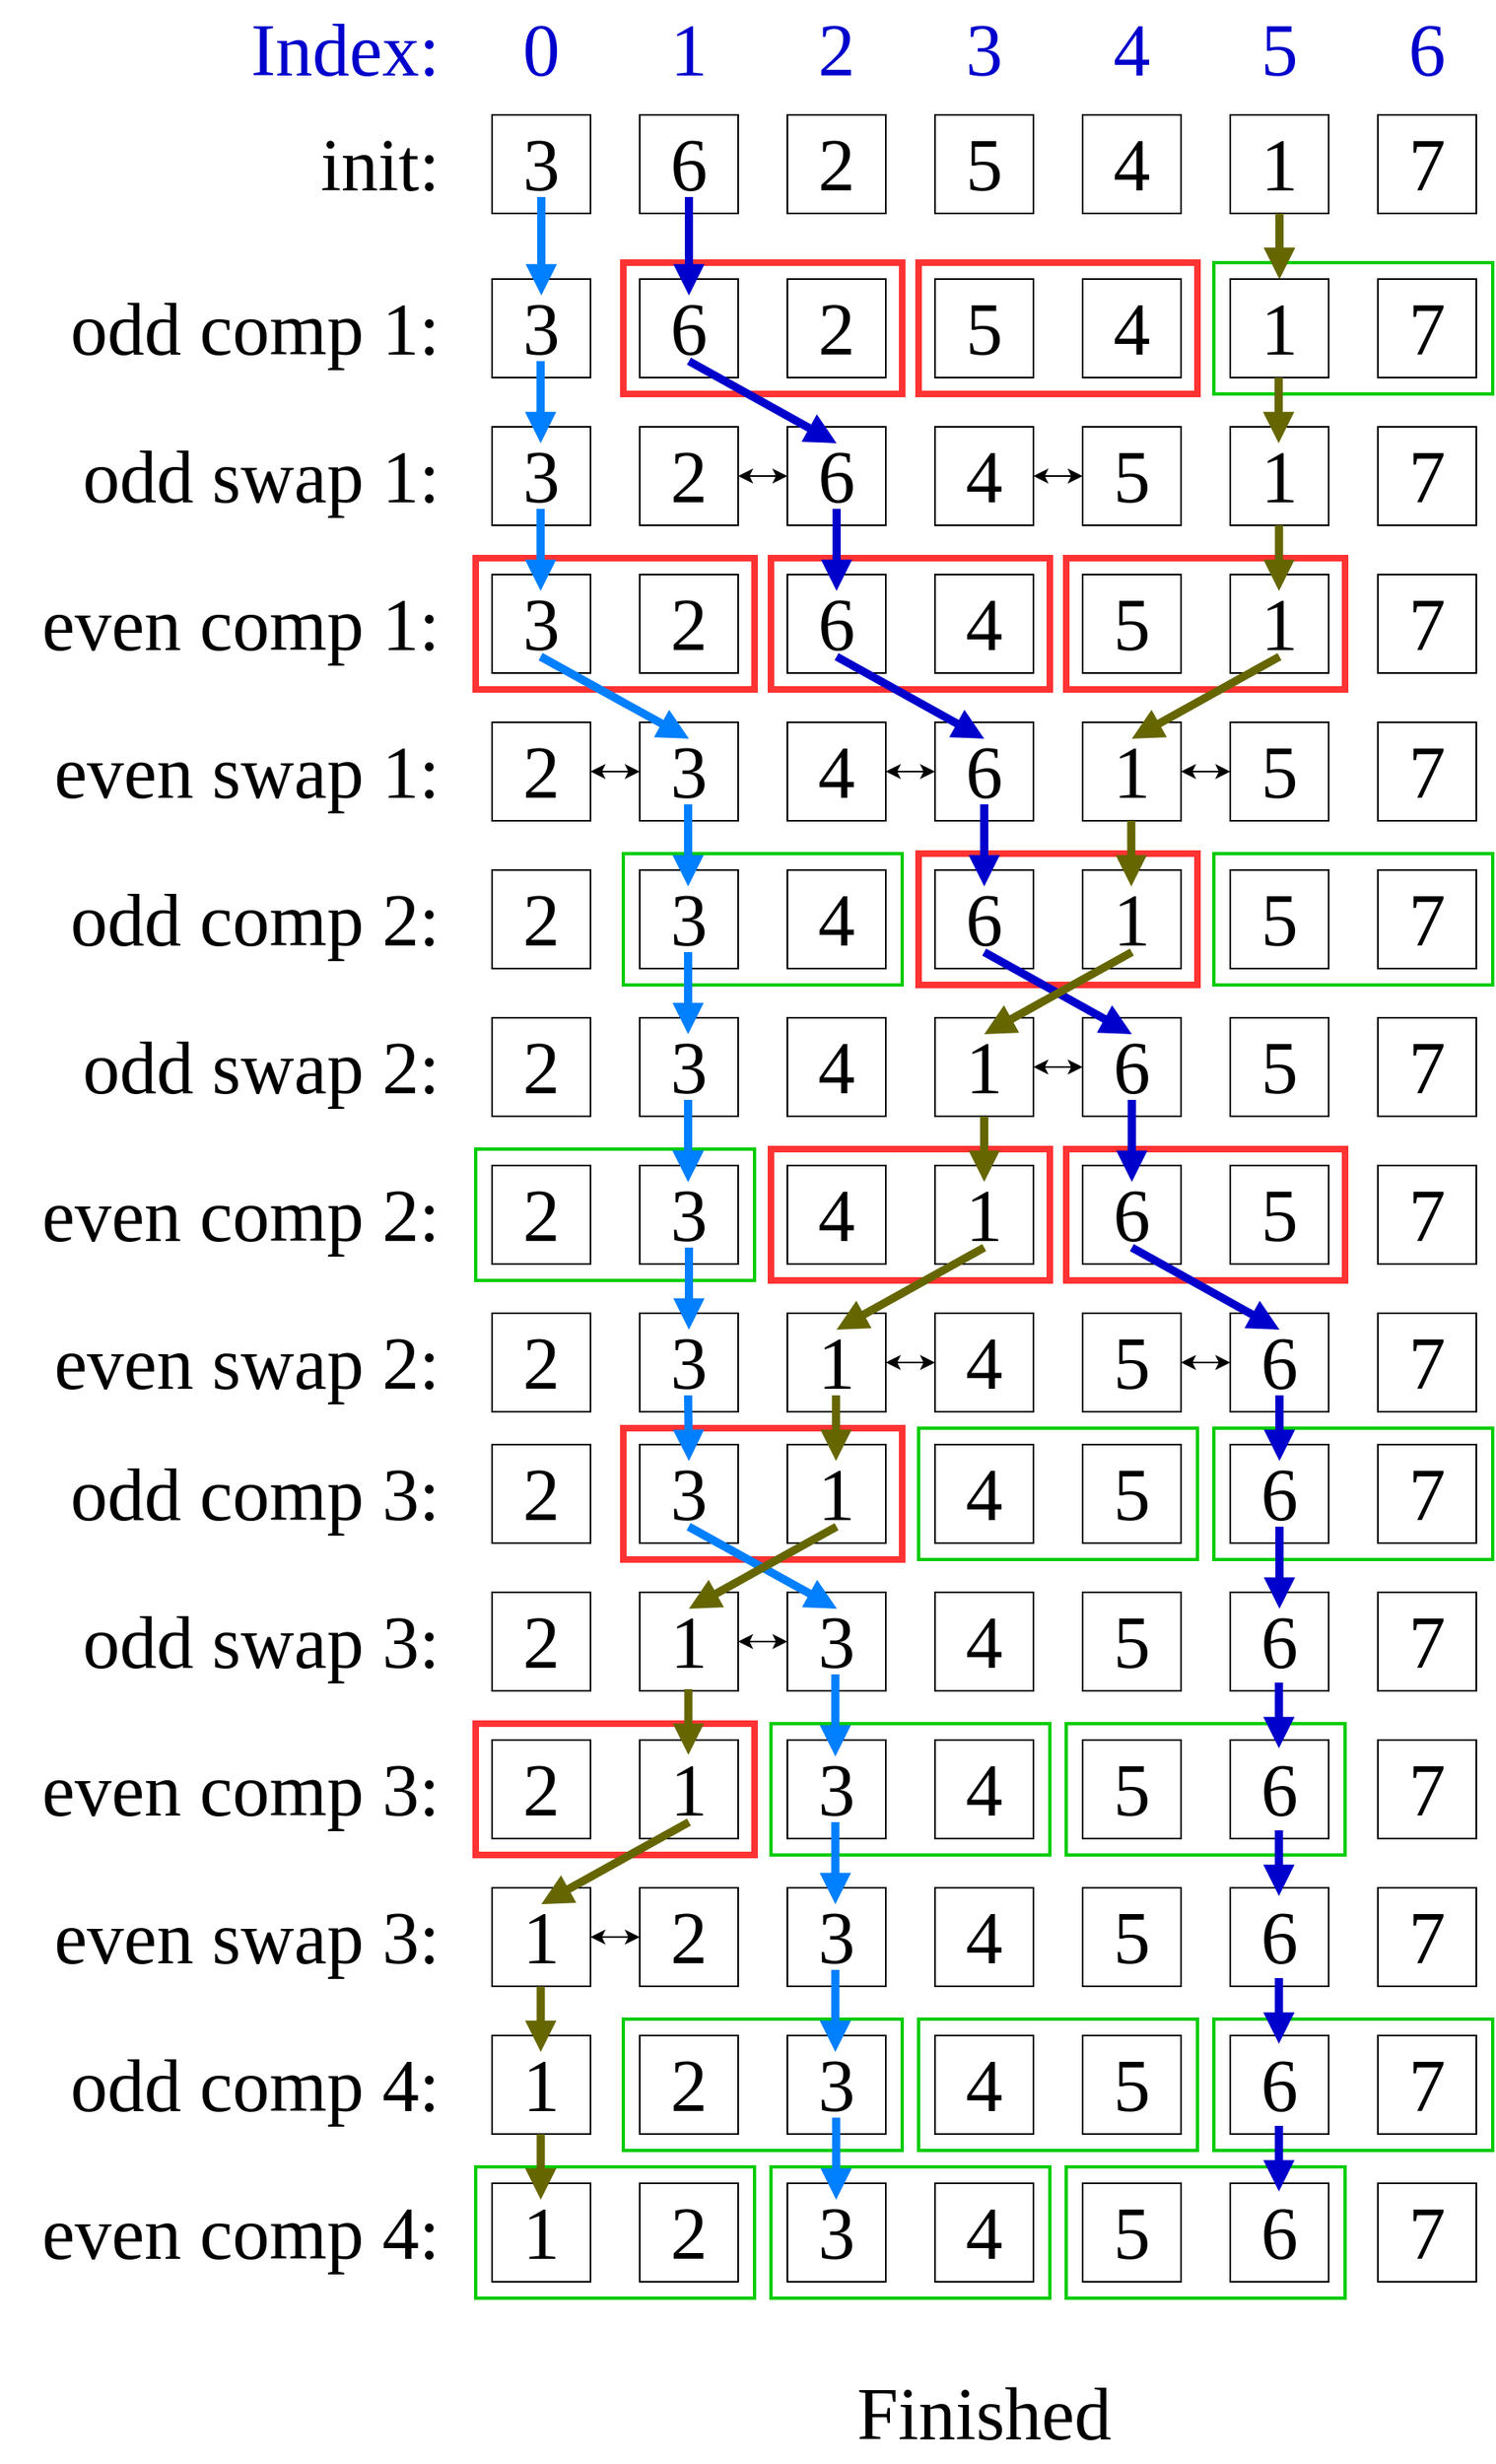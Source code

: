 <mxfile version="20.4.0" type="github">
  <diagram id="K-XMss6lLOU4KSS0F_sG" name="Page-1">
    <mxGraphModel dx="2554" dy="1059" grid="1" gridSize="10" guides="1" tooltips="1" connect="1" arrows="1" fold="1" page="1" pageScale="1" pageWidth="827" pageHeight="1169" math="0" shadow="0">
      <root>
        <mxCell id="0" />
        <mxCell id="1" parent="0" />
        <mxCell id="_yWJ8XgYvZZ2svztFTC0-26" value="" style="rounded=0;whiteSpace=wrap;html=1;fontFamily=Times New Roman;fontSize=45;fontColor=#0000CC;fillColor=none;strokeWidth=2;strokeColor=#00CC00;sketch=0;glass=0;" vertex="1" parent="1">
          <mxGeometry x="140" y="300" width="170" height="80" as="geometry" />
        </mxCell>
        <mxCell id="_yWJ8XgYvZZ2svztFTC0-76" value="" style="rounded=0;whiteSpace=wrap;html=1;fontFamily=Times New Roman;fontSize=45;fontColor=#0000CC;fillColor=none;strokeWidth=4;strokeColor=#FF3333;sketch=0;glass=0;" vertex="1" parent="1">
          <mxGeometry x="-130" y="480" width="170" height="80" as="geometry" />
        </mxCell>
        <mxCell id="_yWJ8XgYvZZ2svztFTC0-30" value="" style="rounded=0;whiteSpace=wrap;html=1;fontFamily=Times New Roman;fontSize=45;fontColor=#0000CC;fillColor=none;strokeWidth=4;strokeColor=#FF3333;sketch=0;glass=0;" vertex="1" parent="1">
          <mxGeometry x="-220" y="300" width="170" height="80" as="geometry" />
        </mxCell>
        <mxCell id="_yWJ8XgYvZZ2svztFTC0-170" value="" style="rounded=0;whiteSpace=wrap;html=1;fontFamily=Times New Roman;fontSize=45;fontColor=#0000CC;fillColor=none;strokeWidth=4;strokeColor=#FF3333;sketch=0;glass=0;" vertex="1" parent="1">
          <mxGeometry x="-130" y="840" width="170" height="80" as="geometry" />
        </mxCell>
        <mxCell id="_yWJ8XgYvZZ2svztFTC0-179" value="" style="rounded=0;whiteSpace=wrap;html=1;fontFamily=Times New Roman;fontSize=45;fontColor=#0000CC;fillColor=none;strokeWidth=4;strokeColor=#FF3333;sketch=0;glass=0;" vertex="1" parent="1">
          <mxGeometry x="50" y="840" width="170" height="80" as="geometry" />
        </mxCell>
        <mxCell id="_yWJ8XgYvZZ2svztFTC0-136" value="" style="rounded=0;whiteSpace=wrap;html=1;fontFamily=Times New Roman;fontSize=45;fontColor=#0000CC;fillColor=none;strokeWidth=2;strokeColor=#00CC00;sketch=0;glass=0;" vertex="1" parent="1">
          <mxGeometry x="-220" y="660" width="170" height="80" as="geometry" />
        </mxCell>
        <mxCell id="_yWJ8XgYvZZ2svztFTC0-125" value="" style="rounded=0;whiteSpace=wrap;html=1;fontFamily=Times New Roman;fontSize=45;fontColor=#0000CC;fillColor=none;strokeWidth=4;strokeColor=#FF3333;sketch=0;glass=0;" vertex="1" parent="1">
          <mxGeometry x="-40" y="660" width="170" height="80" as="geometry" />
        </mxCell>
        <mxCell id="_yWJ8XgYvZZ2svztFTC0-123" value="" style="rounded=0;whiteSpace=wrap;html=1;fontFamily=Times New Roman;fontSize=45;fontColor=#0000CC;fillColor=none;strokeWidth=2;strokeColor=#00CC00;sketch=0;glass=0;" vertex="1" parent="1">
          <mxGeometry x="140" y="660" width="170" height="80" as="geometry" />
        </mxCell>
        <mxCell id="_yWJ8XgYvZZ2svztFTC0-1" value="&lt;font style=&quot;font-size: 45px;&quot;&gt;3&lt;/font&gt;" style="rounded=0;whiteSpace=wrap;html=1;fontFamily=Times New Roman;fontSize=45;" vertex="1" parent="1">
          <mxGeometry x="-300" y="210" width="60" height="60" as="geometry" />
        </mxCell>
        <mxCell id="_yWJ8XgYvZZ2svztFTC0-2" value="&lt;font style=&quot;font-size: 45px;&quot;&gt;6&lt;/font&gt;" style="rounded=0;whiteSpace=wrap;html=1;fontFamily=Times New Roman;fontSize=45;" vertex="1" parent="1">
          <mxGeometry x="-210" y="210" width="60" height="60" as="geometry" />
        </mxCell>
        <mxCell id="_yWJ8XgYvZZ2svztFTC0-3" value="&lt;font style=&quot;font-size: 45px;&quot;&gt;2&lt;/font&gt;" style="rounded=0;whiteSpace=wrap;html=1;fontFamily=Times New Roman;fontSize=45;" vertex="1" parent="1">
          <mxGeometry x="-120" y="210" width="60" height="60" as="geometry" />
        </mxCell>
        <mxCell id="_yWJ8XgYvZZ2svztFTC0-4" value="&lt;font style=&quot;font-size: 45px;&quot;&gt;5&lt;/font&gt;" style="rounded=0;whiteSpace=wrap;html=1;fontFamily=Times New Roman;fontSize=45;" vertex="1" parent="1">
          <mxGeometry x="-30" y="210" width="60" height="60" as="geometry" />
        </mxCell>
        <mxCell id="_yWJ8XgYvZZ2svztFTC0-5" value="&lt;font style=&quot;font-size: 45px;&quot;&gt;4&lt;/font&gt;" style="rounded=0;whiteSpace=wrap;html=1;fontFamily=Times New Roman;fontSize=45;" vertex="1" parent="1">
          <mxGeometry x="60" y="210" width="60" height="60" as="geometry" />
        </mxCell>
        <mxCell id="_yWJ8XgYvZZ2svztFTC0-321" value="" style="edgeStyle=none;rounded=0;orthogonalLoop=1;jettySize=auto;html=1;strokeColor=#666600;strokeWidth=5;fontFamily=Times New Roman;fontSize=45;fontColor=#0000CC;startArrow=none;startFill=0;endArrow=block;endFill=1;" edge="1" parent="1" source="_yWJ8XgYvZZ2svztFTC0-6" target="_yWJ8XgYvZZ2svztFTC0-23">
          <mxGeometry relative="1" as="geometry" />
        </mxCell>
        <mxCell id="_yWJ8XgYvZZ2svztFTC0-6" value="&lt;font style=&quot;font-size: 45px;&quot;&gt;1&lt;/font&gt;" style="rounded=0;whiteSpace=wrap;html=1;fontFamily=Times New Roman;fontSize=45;" vertex="1" parent="1">
          <mxGeometry x="150" y="210" width="60" height="60" as="geometry" />
        </mxCell>
        <mxCell id="_yWJ8XgYvZZ2svztFTC0-7" value="&lt;font style=&quot;font-size: 45px;&quot;&gt;7&lt;/font&gt;" style="rounded=0;whiteSpace=wrap;html=1;fontFamily=Times New Roman;fontSize=45;" vertex="1" parent="1">
          <mxGeometry x="240" y="210" width="60" height="60" as="geometry" />
        </mxCell>
        <mxCell id="_yWJ8XgYvZZ2svztFTC0-9" value="&lt;font color=&quot;#0000cc&quot; style=&quot;font-size: 45px;&quot;&gt;1&lt;/font&gt;" style="rounded=0;whiteSpace=wrap;html=1;strokeColor=none;fillColor=none;fontFamily=Times New Roman;fontSize=45;" vertex="1" parent="1">
          <mxGeometry x="-210" y="140" width="60" height="60" as="geometry" />
        </mxCell>
        <mxCell id="_yWJ8XgYvZZ2svztFTC0-10" value="&lt;font color=&quot;#0000cc&quot; style=&quot;font-size: 45px;&quot;&gt;2&lt;/font&gt;" style="rounded=0;whiteSpace=wrap;html=1;strokeColor=none;fillColor=none;fontFamily=Times New Roman;fontSize=45;" vertex="1" parent="1">
          <mxGeometry x="-120" y="140" width="60" height="60" as="geometry" />
        </mxCell>
        <mxCell id="_yWJ8XgYvZZ2svztFTC0-11" value="&lt;font color=&quot;#0000cc&quot; style=&quot;font-size: 45px;&quot;&gt;3&lt;/font&gt;" style="rounded=0;whiteSpace=wrap;html=1;strokeColor=none;fillColor=none;fontFamily=Times New Roman;fontSize=45;" vertex="1" parent="1">
          <mxGeometry x="-30" y="140" width="60" height="60" as="geometry" />
        </mxCell>
        <mxCell id="_yWJ8XgYvZZ2svztFTC0-12" value="&lt;font color=&quot;#0000cc&quot; style=&quot;font-size: 45px;&quot;&gt;4&lt;/font&gt;" style="rounded=0;whiteSpace=wrap;html=1;strokeColor=none;fillColor=none;fontFamily=Times New Roman;fontSize=45;" vertex="1" parent="1">
          <mxGeometry x="60" y="140" width="60" height="60" as="geometry" />
        </mxCell>
        <mxCell id="_yWJ8XgYvZZ2svztFTC0-13" value="&lt;font color=&quot;#0000cc&quot; style=&quot;font-size: 45px;&quot;&gt;5&lt;/font&gt;" style="rounded=0;whiteSpace=wrap;html=1;strokeColor=none;fillColor=none;fontFamily=Times New Roman;fontSize=45;" vertex="1" parent="1">
          <mxGeometry x="150" y="140" width="60" height="60" as="geometry" />
        </mxCell>
        <mxCell id="_yWJ8XgYvZZ2svztFTC0-14" value="&lt;font color=&quot;#0000cc&quot; style=&quot;font-size: 45px;&quot;&gt;6&lt;/font&gt;" style="rounded=0;whiteSpace=wrap;html=1;strokeColor=none;fillColor=none;fontFamily=Times New Roman;fontSize=45;" vertex="1" parent="1">
          <mxGeometry x="240" y="140" width="60" height="60" as="geometry" />
        </mxCell>
        <mxCell id="_yWJ8XgYvZZ2svztFTC0-15" value="&lt;font color=&quot;#0000cc&quot; style=&quot;font-size: 45px;&quot;&gt;0&lt;/font&gt;" style="rounded=0;whiteSpace=wrap;html=1;strokeColor=none;fillColor=none;fontFamily=Times New Roman;fontSize=45;" vertex="1" parent="1">
          <mxGeometry x="-300" y="140" width="60" height="60" as="geometry" />
        </mxCell>
        <mxCell id="_yWJ8XgYvZZ2svztFTC0-16" value="&lt;font color=&quot;#0000cc&quot; style=&quot;font-size: 45px;&quot;&gt;Index:&lt;/font&gt;" style="rounded=0;whiteSpace=wrap;html=1;strokeColor=none;fillColor=none;align=right;fontFamily=Times New Roman;fontSize=45;" vertex="1" parent="1">
          <mxGeometry x="-390" y="140" width="60" height="60" as="geometry" />
        </mxCell>
        <mxCell id="_yWJ8XgYvZZ2svztFTC0-17" value="&lt;span style=&quot;font-size: 45px;&quot;&gt;init:&lt;/span&gt;" style="rounded=0;whiteSpace=wrap;html=1;fontFamily=Times New Roman;fillColor=none;strokeColor=none;align=right;fontSize=45;" vertex="1" parent="1">
          <mxGeometry x="-390" y="210" width="60" height="60" as="geometry" />
        </mxCell>
        <mxCell id="_yWJ8XgYvZZ2svztFTC0-18" value="&lt;font style=&quot;font-size: 45px;&quot;&gt;3&lt;/font&gt;" style="rounded=0;whiteSpace=wrap;html=1;fontFamily=Times New Roman;fontSize=45;" vertex="1" parent="1">
          <mxGeometry x="-300" y="310" width="60" height="60" as="geometry" />
        </mxCell>
        <mxCell id="_yWJ8XgYvZZ2svztFTC0-19" value="&lt;font style=&quot;font-size: 45px;&quot;&gt;6&lt;/font&gt;" style="rounded=0;whiteSpace=wrap;html=1;fontFamily=Times New Roman;fontSize=45;" vertex="1" parent="1">
          <mxGeometry x="-210" y="310" width="60" height="60" as="geometry" />
        </mxCell>
        <mxCell id="_yWJ8XgYvZZ2svztFTC0-20" value="&lt;font style=&quot;font-size: 45px;&quot;&gt;2&lt;/font&gt;" style="rounded=0;whiteSpace=wrap;html=1;fontFamily=Times New Roman;fontSize=45;" vertex="1" parent="1">
          <mxGeometry x="-120" y="310" width="60" height="60" as="geometry" />
        </mxCell>
        <mxCell id="_yWJ8XgYvZZ2svztFTC0-21" value="&lt;font style=&quot;font-size: 45px;&quot;&gt;5&lt;/font&gt;" style="rounded=0;whiteSpace=wrap;html=1;fontFamily=Times New Roman;fontSize=45;" vertex="1" parent="1">
          <mxGeometry x="-30" y="310" width="60" height="60" as="geometry" />
        </mxCell>
        <mxCell id="_yWJ8XgYvZZ2svztFTC0-22" value="&lt;font style=&quot;font-size: 45px;&quot;&gt;4&lt;/font&gt;" style="rounded=0;whiteSpace=wrap;html=1;fontFamily=Times New Roman;fontSize=45;" vertex="1" parent="1">
          <mxGeometry x="60" y="310" width="60" height="60" as="geometry" />
        </mxCell>
        <mxCell id="_yWJ8XgYvZZ2svztFTC0-24" value="&lt;font style=&quot;font-size: 45px;&quot;&gt;7&lt;/font&gt;" style="rounded=0;whiteSpace=wrap;html=1;fontFamily=Times New Roman;fontSize=45;" vertex="1" parent="1">
          <mxGeometry x="240" y="310" width="60" height="60" as="geometry" />
        </mxCell>
        <mxCell id="_yWJ8XgYvZZ2svztFTC0-25" value="&lt;span style=&quot;font-size: 45px;&quot;&gt;odd comp 1:&lt;/span&gt;" style="rounded=0;whiteSpace=wrap;html=1;fontFamily=Times New Roman;fillColor=none;strokeColor=none;align=right;fontSize=45;" vertex="1" parent="1">
          <mxGeometry x="-580" y="310" width="250" height="60" as="geometry" />
        </mxCell>
        <mxCell id="_yWJ8XgYvZZ2svztFTC0-31" value="" style="rounded=0;whiteSpace=wrap;html=1;fontFamily=Times New Roman;fontSize=45;fontColor=#0000CC;fillColor=none;strokeWidth=4;strokeColor=#FF3333;sketch=0;glass=0;" vertex="1" parent="1">
          <mxGeometry x="-40" y="300" width="170" height="80" as="geometry" />
        </mxCell>
        <mxCell id="_yWJ8XgYvZZ2svztFTC0-53" value="&lt;font style=&quot;font-size: 45px;&quot;&gt;3&lt;/font&gt;" style="rounded=0;whiteSpace=wrap;html=1;fontFamily=Times New Roman;fontSize=45;" vertex="1" parent="1">
          <mxGeometry x="-300" y="400" width="60" height="60" as="geometry" />
        </mxCell>
        <mxCell id="_yWJ8XgYvZZ2svztFTC0-54" value="&lt;font style=&quot;font-size: 45px;&quot;&gt;2&lt;/font&gt;" style="rounded=0;whiteSpace=wrap;html=1;fontFamily=Times New Roman;fontSize=45;" vertex="1" parent="1">
          <mxGeometry x="-210" y="400" width="60" height="60" as="geometry" />
        </mxCell>
        <mxCell id="_yWJ8XgYvZZ2svztFTC0-183" style="edgeStyle=orthogonalEdgeStyle;rounded=0;orthogonalLoop=1;jettySize=auto;html=1;exitX=0;exitY=0.5;exitDx=0;exitDy=0;entryX=1;entryY=0.5;entryDx=0;entryDy=0;fontFamily=Times New Roman;fontSize=45;fontColor=#0000CC;startArrow=classic;startFill=1;" edge="1" parent="1" source="_yWJ8XgYvZZ2svztFTC0-55" target="_yWJ8XgYvZZ2svztFTC0-54">
          <mxGeometry relative="1" as="geometry" />
        </mxCell>
        <mxCell id="_yWJ8XgYvZZ2svztFTC0-55" value="&lt;font style=&quot;font-size: 45px;&quot;&gt;6&lt;/font&gt;" style="rounded=0;whiteSpace=wrap;html=1;fontFamily=Times New Roman;fontSize=45;" vertex="1" parent="1">
          <mxGeometry x="-120" y="400" width="60" height="60" as="geometry" />
        </mxCell>
        <mxCell id="_yWJ8XgYvZZ2svztFTC0-184" value="" style="edgeStyle=orthogonalEdgeStyle;rounded=0;orthogonalLoop=1;jettySize=auto;html=1;fontFamily=Times New Roman;fontSize=45;fontColor=#0000CC;startArrow=classic;startFill=1;endArrow=classic;endFill=1;" edge="1" parent="1" source="_yWJ8XgYvZZ2svztFTC0-56" target="_yWJ8XgYvZZ2svztFTC0-57">
          <mxGeometry relative="1" as="geometry" />
        </mxCell>
        <mxCell id="_yWJ8XgYvZZ2svztFTC0-56" value="&lt;font style=&quot;font-size: 45px;&quot;&gt;4&lt;/font&gt;" style="rounded=0;whiteSpace=wrap;html=1;fontFamily=Times New Roman;fontSize=45;" vertex="1" parent="1">
          <mxGeometry x="-30" y="400" width="60" height="60" as="geometry" />
        </mxCell>
        <mxCell id="_yWJ8XgYvZZ2svztFTC0-57" value="&lt;font style=&quot;font-size: 45px;&quot;&gt;5&lt;/font&gt;" style="rounded=0;whiteSpace=wrap;html=1;fontFamily=Times New Roman;fontSize=45;" vertex="1" parent="1">
          <mxGeometry x="60" y="400" width="60" height="60" as="geometry" />
        </mxCell>
        <mxCell id="_yWJ8XgYvZZ2svztFTC0-58" value="&lt;font style=&quot;font-size: 45px;&quot;&gt;1&lt;/font&gt;" style="rounded=0;whiteSpace=wrap;html=1;fontFamily=Times New Roman;fontSize=45;" vertex="1" parent="1">
          <mxGeometry x="150" y="400" width="60" height="60" as="geometry" />
        </mxCell>
        <mxCell id="_yWJ8XgYvZZ2svztFTC0-59" value="&lt;font style=&quot;font-size: 45px;&quot;&gt;7&lt;/font&gt;" style="rounded=0;whiteSpace=wrap;html=1;fontFamily=Times New Roman;fontSize=45;" vertex="1" parent="1">
          <mxGeometry x="240" y="400" width="60" height="60" as="geometry" />
        </mxCell>
        <mxCell id="_yWJ8XgYvZZ2svztFTC0-60" value="&lt;span style=&quot;font-size: 45px;&quot;&gt;odd swap 1:&lt;/span&gt;" style="rounded=0;whiteSpace=wrap;html=1;fontFamily=Times New Roman;fillColor=none;strokeColor=none;align=right;fontSize=45;" vertex="1" parent="1">
          <mxGeometry x="-560" y="400" width="230" height="60" as="geometry" />
        </mxCell>
        <mxCell id="_yWJ8XgYvZZ2svztFTC0-67" value="&lt;font style=&quot;font-size: 45px;&quot;&gt;3&lt;/font&gt;" style="rounded=0;whiteSpace=wrap;html=1;fontFamily=Times New Roman;fontSize=45;" vertex="1" parent="1">
          <mxGeometry x="-300" y="490" width="60" height="60" as="geometry" />
        </mxCell>
        <mxCell id="_yWJ8XgYvZZ2svztFTC0-68" value="&lt;font style=&quot;font-size: 45px;&quot;&gt;2&lt;/font&gt;" style="rounded=0;whiteSpace=wrap;html=1;fontFamily=Times New Roman;fontSize=45;" vertex="1" parent="1">
          <mxGeometry x="-210" y="490" width="60" height="60" as="geometry" />
        </mxCell>
        <mxCell id="_yWJ8XgYvZZ2svztFTC0-69" value="&lt;font style=&quot;font-size: 45px;&quot;&gt;6&lt;/font&gt;" style="rounded=0;whiteSpace=wrap;html=1;fontFamily=Times New Roman;fontSize=45;" vertex="1" parent="1">
          <mxGeometry x="-120" y="490" width="60" height="60" as="geometry" />
        </mxCell>
        <mxCell id="_yWJ8XgYvZZ2svztFTC0-70" value="&lt;font style=&quot;font-size: 45px;&quot;&gt;4&lt;/font&gt;" style="rounded=0;whiteSpace=wrap;html=1;fontFamily=Times New Roman;fontSize=45;" vertex="1" parent="1">
          <mxGeometry x="-30" y="490" width="60" height="60" as="geometry" />
        </mxCell>
        <mxCell id="_yWJ8XgYvZZ2svztFTC0-71" value="&lt;font style=&quot;font-size: 45px;&quot;&gt;5&lt;/font&gt;" style="rounded=0;whiteSpace=wrap;html=1;fontFamily=Times New Roman;fontSize=45;" vertex="1" parent="1">
          <mxGeometry x="60" y="490" width="60" height="60" as="geometry" />
        </mxCell>
        <mxCell id="_yWJ8XgYvZZ2svztFTC0-72" value="&lt;font style=&quot;font-size: 45px;&quot;&gt;1&lt;/font&gt;" style="rounded=0;whiteSpace=wrap;html=1;fontFamily=Times New Roman;fontSize=45;" vertex="1" parent="1">
          <mxGeometry x="150" y="490" width="60" height="60" as="geometry" />
        </mxCell>
        <mxCell id="_yWJ8XgYvZZ2svztFTC0-73" value="&lt;font style=&quot;font-size: 45px;&quot;&gt;7&lt;/font&gt;" style="rounded=0;whiteSpace=wrap;html=1;fontFamily=Times New Roman;fontSize=45;" vertex="1" parent="1">
          <mxGeometry x="240" y="490" width="60" height="60" as="geometry" />
        </mxCell>
        <mxCell id="_yWJ8XgYvZZ2svztFTC0-74" value="&lt;span style=&quot;font-size: 45px;&quot;&gt;even comp 1:&lt;/span&gt;" style="rounded=0;whiteSpace=wrap;html=1;fontFamily=Times New Roman;fillColor=none;strokeColor=none;align=right;fontSize=45;" vertex="1" parent="1">
          <mxGeometry x="-580" y="490" width="250" height="60" as="geometry" />
        </mxCell>
        <mxCell id="_yWJ8XgYvZZ2svztFTC0-78" value="&lt;font style=&quot;font-size: 45px;&quot;&gt;2&lt;/font&gt;" style="rounded=0;whiteSpace=wrap;html=1;fontFamily=Times New Roman;fontSize=45;" vertex="1" parent="1">
          <mxGeometry x="-300" y="580" width="60" height="60" as="geometry" />
        </mxCell>
        <mxCell id="_yWJ8XgYvZZ2svztFTC0-185" value="" style="edgeStyle=orthogonalEdgeStyle;rounded=0;orthogonalLoop=1;jettySize=auto;html=1;fontFamily=Times New Roman;fontSize=45;fontColor=#0000CC;startArrow=classic;startFill=1;endArrow=classic;endFill=1;" edge="1" parent="1" source="_yWJ8XgYvZZ2svztFTC0-79" target="_yWJ8XgYvZZ2svztFTC0-78">
          <mxGeometry relative="1" as="geometry" />
        </mxCell>
        <mxCell id="_yWJ8XgYvZZ2svztFTC0-79" value="&lt;font style=&quot;font-size: 45px;&quot;&gt;3&lt;/font&gt;" style="rounded=0;whiteSpace=wrap;html=1;fontFamily=Times New Roman;fontSize=45;" vertex="1" parent="1">
          <mxGeometry x="-210" y="580" width="60" height="60" as="geometry" />
        </mxCell>
        <mxCell id="_yWJ8XgYvZZ2svztFTC0-80" value="&lt;font style=&quot;font-size: 45px;&quot;&gt;4&lt;/font&gt;" style="rounded=0;whiteSpace=wrap;html=1;fontFamily=Times New Roman;fontSize=45;" vertex="1" parent="1">
          <mxGeometry x="-120" y="580" width="60" height="60" as="geometry" />
        </mxCell>
        <mxCell id="_yWJ8XgYvZZ2svztFTC0-186" value="" style="edgeStyle=orthogonalEdgeStyle;rounded=0;orthogonalLoop=1;jettySize=auto;html=1;fontFamily=Times New Roman;fontSize=45;fontColor=#0000CC;startArrow=classic;startFill=1;endArrow=classic;endFill=1;" edge="1" parent="1" source="_yWJ8XgYvZZ2svztFTC0-81" target="_yWJ8XgYvZZ2svztFTC0-80">
          <mxGeometry relative="1" as="geometry" />
        </mxCell>
        <mxCell id="_yWJ8XgYvZZ2svztFTC0-81" value="&lt;font style=&quot;font-size: 45px;&quot;&gt;6&lt;/font&gt;" style="rounded=0;whiteSpace=wrap;html=1;fontFamily=Times New Roman;fontSize=45;" vertex="1" parent="1">
          <mxGeometry x="-30" y="580" width="60" height="60" as="geometry" />
        </mxCell>
        <mxCell id="_yWJ8XgYvZZ2svztFTC0-187" value="" style="edgeStyle=orthogonalEdgeStyle;rounded=0;orthogonalLoop=1;jettySize=auto;html=1;fontFamily=Times New Roman;fontSize=45;fontColor=#0000CC;startArrow=classic;startFill=1;endArrow=classic;endFill=1;" edge="1" parent="1" source="_yWJ8XgYvZZ2svztFTC0-82" target="_yWJ8XgYvZZ2svztFTC0-83">
          <mxGeometry relative="1" as="geometry" />
        </mxCell>
        <mxCell id="_yWJ8XgYvZZ2svztFTC0-82" value="&lt;font style=&quot;font-size: 45px;&quot;&gt;1&lt;/font&gt;" style="rounded=0;whiteSpace=wrap;html=1;fontFamily=Times New Roman;fontSize=45;" vertex="1" parent="1">
          <mxGeometry x="60" y="580" width="60" height="60" as="geometry" />
        </mxCell>
        <mxCell id="_yWJ8XgYvZZ2svztFTC0-83" value="&lt;font style=&quot;font-size: 45px;&quot;&gt;5&lt;/font&gt;" style="rounded=0;whiteSpace=wrap;html=1;fontFamily=Times New Roman;fontSize=45;" vertex="1" parent="1">
          <mxGeometry x="150" y="580" width="60" height="60" as="geometry" />
        </mxCell>
        <mxCell id="_yWJ8XgYvZZ2svztFTC0-84" value="&lt;font style=&quot;font-size: 45px;&quot;&gt;7&lt;/font&gt;" style="rounded=0;whiteSpace=wrap;html=1;fontFamily=Times New Roman;fontSize=45;" vertex="1" parent="1">
          <mxGeometry x="240" y="580" width="60" height="60" as="geometry" />
        </mxCell>
        <mxCell id="_yWJ8XgYvZZ2svztFTC0-85" value="&lt;span style=&quot;font-size: 45px;&quot;&gt;even swap 1:&lt;/span&gt;" style="rounded=0;whiteSpace=wrap;html=1;fontFamily=Times New Roman;fillColor=none;strokeColor=none;align=right;fontSize=45;" vertex="1" parent="1">
          <mxGeometry x="-570" y="580" width="240" height="60" as="geometry" />
        </mxCell>
        <mxCell id="_yWJ8XgYvZZ2svztFTC0-90" value="" style="rounded=0;whiteSpace=wrap;html=1;fontFamily=Times New Roman;fontSize=45;fontColor=#0000CC;fillColor=none;strokeWidth=4;strokeColor=#FF3333;sketch=0;glass=0;" vertex="1" parent="1">
          <mxGeometry x="50" y="480" width="170" height="80" as="geometry" />
        </mxCell>
        <mxCell id="_yWJ8XgYvZZ2svztFTC0-91" value="" style="rounded=0;whiteSpace=wrap;html=1;fontFamily=Times New Roman;fontSize=45;fontColor=#0000CC;fillColor=none;strokeWidth=4;strokeColor=#FF3333;sketch=0;glass=0;" vertex="1" parent="1">
          <mxGeometry x="-310" y="480" width="170" height="80" as="geometry" />
        </mxCell>
        <mxCell id="_yWJ8XgYvZZ2svztFTC0-115" value="&lt;font style=&quot;font-size: 45px;&quot;&gt;2&lt;/font&gt;" style="rounded=0;whiteSpace=wrap;html=1;fontFamily=Times New Roman;fontSize=45;" vertex="1" parent="1">
          <mxGeometry x="-300" y="670" width="60" height="60" as="geometry" />
        </mxCell>
        <mxCell id="_yWJ8XgYvZZ2svztFTC0-116" value="&lt;font style=&quot;font-size: 45px;&quot;&gt;3&lt;/font&gt;" style="rounded=0;whiteSpace=wrap;html=1;fontFamily=Times New Roman;fontSize=45;" vertex="1" parent="1">
          <mxGeometry x="-210" y="670" width="60" height="60" as="geometry" />
        </mxCell>
        <mxCell id="_yWJ8XgYvZZ2svztFTC0-117" value="&lt;font style=&quot;font-size: 45px;&quot;&gt;4&lt;/font&gt;" style="rounded=0;whiteSpace=wrap;html=1;fontFamily=Times New Roman;fontSize=45;" vertex="1" parent="1">
          <mxGeometry x="-120" y="670" width="60" height="60" as="geometry" />
        </mxCell>
        <mxCell id="_yWJ8XgYvZZ2svztFTC0-118" value="&lt;font style=&quot;font-size: 45px;&quot;&gt;6&lt;/font&gt;" style="rounded=0;whiteSpace=wrap;html=1;fontFamily=Times New Roman;fontSize=45;" vertex="1" parent="1">
          <mxGeometry x="-30" y="670" width="60" height="60" as="geometry" />
        </mxCell>
        <mxCell id="_yWJ8XgYvZZ2svztFTC0-119" value="&lt;font style=&quot;font-size: 45px;&quot;&gt;1&lt;/font&gt;" style="rounded=0;whiteSpace=wrap;html=1;fontFamily=Times New Roman;fontSize=45;" vertex="1" parent="1">
          <mxGeometry x="60" y="670" width="60" height="60" as="geometry" />
        </mxCell>
        <mxCell id="_yWJ8XgYvZZ2svztFTC0-120" value="&lt;font style=&quot;font-size: 45px;&quot;&gt;5&lt;/font&gt;" style="rounded=0;whiteSpace=wrap;html=1;fontFamily=Times New Roman;fontSize=45;" vertex="1" parent="1">
          <mxGeometry x="150" y="670" width="60" height="60" as="geometry" />
        </mxCell>
        <mxCell id="_yWJ8XgYvZZ2svztFTC0-121" value="&lt;font style=&quot;font-size: 45px;&quot;&gt;7&lt;/font&gt;" style="rounded=0;whiteSpace=wrap;html=1;fontFamily=Times New Roman;fontSize=45;" vertex="1" parent="1">
          <mxGeometry x="240" y="670" width="60" height="60" as="geometry" />
        </mxCell>
        <mxCell id="_yWJ8XgYvZZ2svztFTC0-122" value="&lt;span style=&quot;font-size: 45px;&quot;&gt;odd comp 2:&lt;/span&gt;" style="rounded=0;whiteSpace=wrap;html=1;fontFamily=Times New Roman;fillColor=none;strokeColor=none;align=right;fontSize=45;" vertex="1" parent="1">
          <mxGeometry x="-580" y="670" width="250" height="60" as="geometry" />
        </mxCell>
        <mxCell id="_yWJ8XgYvZZ2svztFTC0-126" value="&lt;font style=&quot;font-size: 45px;&quot;&gt;2&lt;/font&gt;" style="rounded=0;whiteSpace=wrap;html=1;fontFamily=Times New Roman;fontSize=45;" vertex="1" parent="1">
          <mxGeometry x="-300" y="760" width="60" height="60" as="geometry" />
        </mxCell>
        <mxCell id="_yWJ8XgYvZZ2svztFTC0-127" value="&lt;font style=&quot;font-size: 45px;&quot;&gt;3&lt;/font&gt;" style="rounded=0;whiteSpace=wrap;html=1;fontFamily=Times New Roman;fontSize=45;" vertex="1" parent="1">
          <mxGeometry x="-210" y="760" width="60" height="60" as="geometry" />
        </mxCell>
        <mxCell id="_yWJ8XgYvZZ2svztFTC0-128" value="&lt;font style=&quot;font-size: 45px;&quot;&gt;4&lt;/font&gt;" style="rounded=0;whiteSpace=wrap;html=1;fontFamily=Times New Roman;fontSize=45;" vertex="1" parent="1">
          <mxGeometry x="-120" y="760" width="60" height="60" as="geometry" />
        </mxCell>
        <mxCell id="_yWJ8XgYvZZ2svztFTC0-129" value="&lt;font style=&quot;font-size: 45px;&quot;&gt;1&lt;/font&gt;" style="rounded=0;whiteSpace=wrap;html=1;fontFamily=Times New Roman;fontSize=45;" vertex="1" parent="1">
          <mxGeometry x="-30" y="760" width="60" height="60" as="geometry" />
        </mxCell>
        <mxCell id="_yWJ8XgYvZZ2svztFTC0-188" value="" style="edgeStyle=orthogonalEdgeStyle;rounded=0;orthogonalLoop=1;jettySize=auto;html=1;fontFamily=Times New Roman;fontSize=45;fontColor=#0000CC;startArrow=classic;startFill=1;endArrow=classic;endFill=1;" edge="1" parent="1" source="_yWJ8XgYvZZ2svztFTC0-130" target="_yWJ8XgYvZZ2svztFTC0-129">
          <mxGeometry relative="1" as="geometry" />
        </mxCell>
        <mxCell id="_yWJ8XgYvZZ2svztFTC0-130" value="&lt;font style=&quot;font-size: 45px;&quot;&gt;6&lt;/font&gt;" style="rounded=0;whiteSpace=wrap;html=1;fontFamily=Times New Roman;fontSize=45;" vertex="1" parent="1">
          <mxGeometry x="60" y="760" width="60" height="60" as="geometry" />
        </mxCell>
        <mxCell id="_yWJ8XgYvZZ2svztFTC0-131" value="&lt;font style=&quot;font-size: 45px;&quot;&gt;5&lt;/font&gt;" style="rounded=0;whiteSpace=wrap;html=1;fontFamily=Times New Roman;fontSize=45;" vertex="1" parent="1">
          <mxGeometry x="150" y="760" width="60" height="60" as="geometry" />
        </mxCell>
        <mxCell id="_yWJ8XgYvZZ2svztFTC0-132" value="&lt;font style=&quot;font-size: 45px;&quot;&gt;7&lt;/font&gt;" style="rounded=0;whiteSpace=wrap;html=1;fontFamily=Times New Roman;fontSize=45;" vertex="1" parent="1">
          <mxGeometry x="240" y="760" width="60" height="60" as="geometry" />
        </mxCell>
        <mxCell id="_yWJ8XgYvZZ2svztFTC0-133" value="&lt;span style=&quot;font-size: 45px;&quot;&gt;odd swap 2:&lt;/span&gt;" style="rounded=0;whiteSpace=wrap;html=1;fontFamily=Times New Roman;fillColor=none;strokeColor=none;align=right;fontSize=45;" vertex="1" parent="1">
          <mxGeometry x="-560" y="760" width="230" height="60" as="geometry" />
        </mxCell>
        <mxCell id="_yWJ8XgYvZZ2svztFTC0-162" value="&lt;font style=&quot;font-size: 45px;&quot;&gt;2&lt;/font&gt;" style="rounded=0;whiteSpace=wrap;html=1;fontFamily=Times New Roman;fontSize=45;" vertex="1" parent="1">
          <mxGeometry x="-300" y="850" width="60" height="60" as="geometry" />
        </mxCell>
        <mxCell id="_yWJ8XgYvZZ2svztFTC0-163" value="&lt;font style=&quot;font-size: 45px;&quot;&gt;3&lt;/font&gt;" style="rounded=0;whiteSpace=wrap;html=1;fontFamily=Times New Roman;fontSize=45;" vertex="1" parent="1">
          <mxGeometry x="-210" y="850" width="60" height="60" as="geometry" />
        </mxCell>
        <mxCell id="_yWJ8XgYvZZ2svztFTC0-164" value="&lt;font style=&quot;font-size: 45px;&quot;&gt;4&lt;/font&gt;" style="rounded=0;whiteSpace=wrap;html=1;fontFamily=Times New Roman;fontSize=45;" vertex="1" parent="1">
          <mxGeometry x="-120" y="850" width="60" height="60" as="geometry" />
        </mxCell>
        <mxCell id="_yWJ8XgYvZZ2svztFTC0-165" value="&lt;font style=&quot;font-size: 45px;&quot;&gt;1&lt;/font&gt;" style="rounded=0;whiteSpace=wrap;html=1;fontFamily=Times New Roman;fontSize=45;" vertex="1" parent="1">
          <mxGeometry x="-30" y="850" width="60" height="60" as="geometry" />
        </mxCell>
        <mxCell id="_yWJ8XgYvZZ2svztFTC0-166" value="&lt;font style=&quot;font-size: 45px;&quot;&gt;6&lt;/font&gt;" style="rounded=0;whiteSpace=wrap;html=1;fontFamily=Times New Roman;fontSize=45;" vertex="1" parent="1">
          <mxGeometry x="60" y="850" width="60" height="60" as="geometry" />
        </mxCell>
        <mxCell id="_yWJ8XgYvZZ2svztFTC0-167" value="&lt;font style=&quot;font-size: 45px;&quot;&gt;5&lt;/font&gt;" style="rounded=0;whiteSpace=wrap;html=1;fontFamily=Times New Roman;fontSize=45;" vertex="1" parent="1">
          <mxGeometry x="150" y="850" width="60" height="60" as="geometry" />
        </mxCell>
        <mxCell id="_yWJ8XgYvZZ2svztFTC0-168" value="&lt;font style=&quot;font-size: 45px;&quot;&gt;7&lt;/font&gt;" style="rounded=0;whiteSpace=wrap;html=1;fontFamily=Times New Roman;fontSize=45;" vertex="1" parent="1">
          <mxGeometry x="240" y="850" width="60" height="60" as="geometry" />
        </mxCell>
        <mxCell id="_yWJ8XgYvZZ2svztFTC0-169" value="&lt;span style=&quot;font-size: 45px;&quot;&gt;even comp 2:&lt;/span&gt;" style="rounded=0;whiteSpace=wrap;html=1;fontFamily=Times New Roman;fillColor=none;strokeColor=none;align=right;fontSize=45;" vertex="1" parent="1">
          <mxGeometry x="-600" y="850" width="270" height="60" as="geometry" />
        </mxCell>
        <mxCell id="_yWJ8XgYvZZ2svztFTC0-171" value="&lt;font style=&quot;font-size: 45px;&quot;&gt;2&lt;/font&gt;" style="rounded=0;whiteSpace=wrap;html=1;fontFamily=Times New Roman;fontSize=45;" vertex="1" parent="1">
          <mxGeometry x="-300" y="940" width="60" height="60" as="geometry" />
        </mxCell>
        <mxCell id="_yWJ8XgYvZZ2svztFTC0-172" value="&lt;font style=&quot;font-size: 45px;&quot;&gt;3&lt;/font&gt;" style="rounded=0;whiteSpace=wrap;html=1;fontFamily=Times New Roman;fontSize=45;" vertex="1" parent="1">
          <mxGeometry x="-210" y="940" width="60" height="60" as="geometry" />
        </mxCell>
        <mxCell id="_yWJ8XgYvZZ2svztFTC0-189" value="" style="edgeStyle=orthogonalEdgeStyle;rounded=0;orthogonalLoop=1;jettySize=auto;html=1;fontFamily=Times New Roman;fontSize=45;fontColor=#0000CC;startArrow=classic;startFill=1;endArrow=classic;endFill=1;" edge="1" parent="1" source="_yWJ8XgYvZZ2svztFTC0-173" target="_yWJ8XgYvZZ2svztFTC0-174">
          <mxGeometry relative="1" as="geometry" />
        </mxCell>
        <mxCell id="_yWJ8XgYvZZ2svztFTC0-173" value="&lt;span style=&quot;font-size: 45px;&quot;&gt;1&lt;/span&gt;" style="rounded=0;whiteSpace=wrap;html=1;fontFamily=Times New Roman;fontSize=45;" vertex="1" parent="1">
          <mxGeometry x="-120" y="940" width="60" height="60" as="geometry" />
        </mxCell>
        <mxCell id="_yWJ8XgYvZZ2svztFTC0-174" value="&lt;span style=&quot;font-size: 45px;&quot;&gt;4&lt;/span&gt;" style="rounded=0;whiteSpace=wrap;html=1;fontFamily=Times New Roman;fontSize=45;" vertex="1" parent="1">
          <mxGeometry x="-30" y="940" width="60" height="60" as="geometry" />
        </mxCell>
        <mxCell id="_yWJ8XgYvZZ2svztFTC0-190" value="" style="edgeStyle=orthogonalEdgeStyle;rounded=0;orthogonalLoop=1;jettySize=auto;html=1;fontFamily=Times New Roman;fontSize=45;fontColor=#0000CC;startArrow=classic;startFill=1;endArrow=classic;endFill=1;" edge="1" parent="1" source="_yWJ8XgYvZZ2svztFTC0-175" target="_yWJ8XgYvZZ2svztFTC0-176">
          <mxGeometry relative="1" as="geometry" />
        </mxCell>
        <mxCell id="_yWJ8XgYvZZ2svztFTC0-175" value="&lt;font style=&quot;font-size: 45px;&quot;&gt;5&lt;/font&gt;" style="rounded=0;whiteSpace=wrap;html=1;fontFamily=Times New Roman;fontSize=45;" vertex="1" parent="1">
          <mxGeometry x="60" y="940" width="60" height="60" as="geometry" />
        </mxCell>
        <mxCell id="_yWJ8XgYvZZ2svztFTC0-176" value="&lt;font style=&quot;font-size: 45px;&quot;&gt;6&lt;/font&gt;" style="rounded=0;whiteSpace=wrap;html=1;fontFamily=Times New Roman;fontSize=45;" vertex="1" parent="1">
          <mxGeometry x="150" y="940" width="60" height="60" as="geometry" />
        </mxCell>
        <mxCell id="_yWJ8XgYvZZ2svztFTC0-177" value="&lt;font style=&quot;font-size: 45px;&quot;&gt;7&lt;/font&gt;" style="rounded=0;whiteSpace=wrap;html=1;fontFamily=Times New Roman;fontSize=45;" vertex="1" parent="1">
          <mxGeometry x="240" y="940" width="60" height="60" as="geometry" />
        </mxCell>
        <mxCell id="_yWJ8XgYvZZ2svztFTC0-178" value="&lt;span style=&quot;font-size: 45px;&quot;&gt;even swap 2:&lt;/span&gt;" style="rounded=0;whiteSpace=wrap;html=1;fontFamily=Times New Roman;fillColor=none;strokeColor=none;align=right;fontSize=45;" vertex="1" parent="1">
          <mxGeometry x="-590" y="940" width="260" height="60" as="geometry" />
        </mxCell>
        <mxCell id="_yWJ8XgYvZZ2svztFTC0-182" value="" style="rounded=0;whiteSpace=wrap;html=1;fontFamily=Times New Roman;fontSize=45;fontColor=#0000CC;fillColor=none;strokeWidth=2;strokeColor=#00CC00;sketch=0;glass=0;" vertex="1" parent="1">
          <mxGeometry x="-310" y="840" width="170" height="80" as="geometry" />
        </mxCell>
        <mxCell id="_yWJ8XgYvZZ2svztFTC0-193" value="" style="rounded=0;whiteSpace=wrap;html=1;fontFamily=Times New Roman;fontSize=45;fontColor=#0000CC;fillColor=none;strokeWidth=2;strokeColor=#00CC00;sketch=0;glass=0;" vertex="1" parent="1">
          <mxGeometry x="140" y="1010" width="170" height="80" as="geometry" />
        </mxCell>
        <mxCell id="_yWJ8XgYvZZ2svztFTC0-194" value="&lt;font style=&quot;font-size: 45px;&quot;&gt;2&lt;/font&gt;" style="rounded=0;whiteSpace=wrap;html=1;fontFamily=Times New Roman;fontSize=45;" vertex="1" parent="1">
          <mxGeometry x="-300" y="1020" width="60" height="60" as="geometry" />
        </mxCell>
        <mxCell id="_yWJ8XgYvZZ2svztFTC0-195" value="&lt;font style=&quot;font-size: 45px;&quot;&gt;3&lt;/font&gt;" style="rounded=0;whiteSpace=wrap;html=1;fontFamily=Times New Roman;fontSize=45;" vertex="1" parent="1">
          <mxGeometry x="-210" y="1020" width="60" height="60" as="geometry" />
        </mxCell>
        <mxCell id="_yWJ8XgYvZZ2svztFTC0-196" value="&lt;font style=&quot;font-size: 45px;&quot;&gt;1&lt;/font&gt;" style="rounded=0;whiteSpace=wrap;html=1;fontFamily=Times New Roman;fontSize=45;" vertex="1" parent="1">
          <mxGeometry x="-120" y="1020" width="60" height="60" as="geometry" />
        </mxCell>
        <mxCell id="_yWJ8XgYvZZ2svztFTC0-197" value="&lt;font style=&quot;font-size: 45px;&quot;&gt;4&lt;/font&gt;" style="rounded=0;whiteSpace=wrap;html=1;fontFamily=Times New Roman;fontSize=45;" vertex="1" parent="1">
          <mxGeometry x="-30" y="1020" width="60" height="60" as="geometry" />
        </mxCell>
        <mxCell id="_yWJ8XgYvZZ2svztFTC0-198" value="&lt;font style=&quot;font-size: 45px;&quot;&gt;5&lt;/font&gt;" style="rounded=0;whiteSpace=wrap;html=1;fontFamily=Times New Roman;fontSize=45;" vertex="1" parent="1">
          <mxGeometry x="60" y="1020" width="60" height="60" as="geometry" />
        </mxCell>
        <mxCell id="_yWJ8XgYvZZ2svztFTC0-199" value="&lt;font style=&quot;font-size: 45px;&quot;&gt;6&lt;/font&gt;" style="rounded=0;whiteSpace=wrap;html=1;fontFamily=Times New Roman;fontSize=45;" vertex="1" parent="1">
          <mxGeometry x="150" y="1020" width="60" height="60" as="geometry" />
        </mxCell>
        <mxCell id="_yWJ8XgYvZZ2svztFTC0-200" value="&lt;font style=&quot;font-size: 45px;&quot;&gt;7&lt;/font&gt;" style="rounded=0;whiteSpace=wrap;html=1;fontFamily=Times New Roman;fontSize=45;" vertex="1" parent="1">
          <mxGeometry x="240" y="1020" width="60" height="60" as="geometry" />
        </mxCell>
        <mxCell id="_yWJ8XgYvZZ2svztFTC0-201" value="&lt;span style=&quot;font-size: 45px;&quot;&gt;odd comp 3:&lt;/span&gt;" style="rounded=0;whiteSpace=wrap;html=1;fontFamily=Times New Roman;fillColor=none;strokeColor=none;align=right;fontSize=45;" vertex="1" parent="1">
          <mxGeometry x="-570" y="1020" width="240" height="60" as="geometry" />
        </mxCell>
        <mxCell id="_yWJ8XgYvZZ2svztFTC0-202" value="&lt;font style=&quot;font-size: 45px;&quot;&gt;2&lt;/font&gt;" style="rounded=0;whiteSpace=wrap;html=1;fontFamily=Times New Roman;fontSize=45;" vertex="1" parent="1">
          <mxGeometry x="-300" y="1110" width="60" height="60" as="geometry" />
        </mxCell>
        <mxCell id="_yWJ8XgYvZZ2svztFTC0-213" value="" style="edgeStyle=orthogonalEdgeStyle;rounded=0;orthogonalLoop=1;jettySize=auto;html=1;fontFamily=Times New Roman;fontSize=45;fontColor=#0000CC;startArrow=classic;startFill=1;endArrow=classic;endFill=1;" edge="1" parent="1" source="_yWJ8XgYvZZ2svztFTC0-203" target="_yWJ8XgYvZZ2svztFTC0-204">
          <mxGeometry relative="1" as="geometry" />
        </mxCell>
        <mxCell id="_yWJ8XgYvZZ2svztFTC0-203" value="&lt;font style=&quot;font-size: 45px;&quot;&gt;1&lt;/font&gt;" style="rounded=0;whiteSpace=wrap;html=1;fontFamily=Times New Roman;fontSize=45;" vertex="1" parent="1">
          <mxGeometry x="-210" y="1110" width="60" height="60" as="geometry" />
        </mxCell>
        <mxCell id="_yWJ8XgYvZZ2svztFTC0-204" value="&lt;font style=&quot;font-size: 45px;&quot;&gt;3&lt;/font&gt;" style="rounded=0;whiteSpace=wrap;html=1;fontFamily=Times New Roman;fontSize=45;" vertex="1" parent="1">
          <mxGeometry x="-120" y="1110" width="60" height="60" as="geometry" />
        </mxCell>
        <mxCell id="_yWJ8XgYvZZ2svztFTC0-205" value="&lt;font style=&quot;font-size: 45px;&quot;&gt;4&lt;/font&gt;" style="rounded=0;whiteSpace=wrap;html=1;fontFamily=Times New Roman;fontSize=45;" vertex="1" parent="1">
          <mxGeometry x="-30" y="1110" width="60" height="60" as="geometry" />
        </mxCell>
        <mxCell id="_yWJ8XgYvZZ2svztFTC0-207" value="&lt;font style=&quot;font-size: 45px;&quot;&gt;5&lt;/font&gt;" style="rounded=0;whiteSpace=wrap;html=1;fontFamily=Times New Roman;fontSize=45;" vertex="1" parent="1">
          <mxGeometry x="60" y="1110" width="60" height="60" as="geometry" />
        </mxCell>
        <mxCell id="_yWJ8XgYvZZ2svztFTC0-208" value="&lt;span style=&quot;font-size: 45px;&quot;&gt;6&lt;/span&gt;" style="rounded=0;whiteSpace=wrap;html=1;fontFamily=Times New Roman;fontSize=45;" vertex="1" parent="1">
          <mxGeometry x="150" y="1110" width="60" height="60" as="geometry" />
        </mxCell>
        <mxCell id="_yWJ8XgYvZZ2svztFTC0-209" value="&lt;font style=&quot;font-size: 45px;&quot;&gt;7&lt;/font&gt;" style="rounded=0;whiteSpace=wrap;html=1;fontFamily=Times New Roman;fontSize=45;" vertex="1" parent="1">
          <mxGeometry x="240" y="1110" width="60" height="60" as="geometry" />
        </mxCell>
        <mxCell id="_yWJ8XgYvZZ2svztFTC0-210" value="&lt;span style=&quot;font-size: 45px;&quot;&gt;odd swap 3:&lt;/span&gt;" style="rounded=0;whiteSpace=wrap;html=1;fontFamily=Times New Roman;fillColor=none;strokeColor=none;align=right;fontSize=45;" vertex="1" parent="1">
          <mxGeometry x="-560" y="1110" width="230" height="60" as="geometry" />
        </mxCell>
        <mxCell id="_yWJ8XgYvZZ2svztFTC0-211" value="" style="rounded=0;whiteSpace=wrap;html=1;fontFamily=Times New Roman;fontSize=45;fontColor=#0000CC;fillColor=none;strokeWidth=4;strokeColor=#FF3333;sketch=0;glass=0;" vertex="1" parent="1">
          <mxGeometry x="-220" y="1010" width="170" height="80" as="geometry" />
        </mxCell>
        <mxCell id="_yWJ8XgYvZZ2svztFTC0-212" value="" style="rounded=0;whiteSpace=wrap;html=1;fontFamily=Times New Roman;fontSize=45;fontColor=#0000CC;fillColor=none;strokeWidth=2;strokeColor=#00CC00;sketch=0;glass=0;" vertex="1" parent="1">
          <mxGeometry x="-40" y="1010" width="170" height="80" as="geometry" />
        </mxCell>
        <mxCell id="_yWJ8XgYvZZ2svztFTC0-240" value="" style="rounded=0;whiteSpace=wrap;html=1;fontFamily=Times New Roman;fontSize=45;fontColor=#0000CC;fillColor=none;strokeWidth=4;strokeColor=#FF3333;sketch=0;glass=0;" vertex="1" parent="1">
          <mxGeometry x="-310" y="1190" width="170" height="80" as="geometry" />
        </mxCell>
        <mxCell id="_yWJ8XgYvZZ2svztFTC0-242" value="&lt;span style=&quot;font-size: 45px;&quot;&gt;2&lt;/span&gt;" style="rounded=0;whiteSpace=wrap;html=1;fontFamily=Times New Roman;fontSize=45;" vertex="1" parent="1">
          <mxGeometry x="-300" y="1200" width="60" height="60" as="geometry" />
        </mxCell>
        <mxCell id="_yWJ8XgYvZZ2svztFTC0-243" value="&lt;span style=&quot;font-size: 45px;&quot;&gt;1&lt;/span&gt;" style="rounded=0;whiteSpace=wrap;html=1;fontFamily=Times New Roman;fontSize=45;" vertex="1" parent="1">
          <mxGeometry x="-210" y="1200" width="60" height="60" as="geometry" />
        </mxCell>
        <mxCell id="_yWJ8XgYvZZ2svztFTC0-244" value="&lt;font style=&quot;font-size: 45px;&quot;&gt;3&lt;/font&gt;" style="rounded=0;whiteSpace=wrap;html=1;fontFamily=Times New Roman;fontSize=45;" vertex="1" parent="1">
          <mxGeometry x="-120" y="1200" width="60" height="60" as="geometry" />
        </mxCell>
        <mxCell id="_yWJ8XgYvZZ2svztFTC0-245" value="&lt;font style=&quot;font-size: 45px;&quot;&gt;4&lt;/font&gt;" style="rounded=0;whiteSpace=wrap;html=1;fontFamily=Times New Roman;fontSize=45;" vertex="1" parent="1">
          <mxGeometry x="-30" y="1200" width="60" height="60" as="geometry" />
        </mxCell>
        <mxCell id="_yWJ8XgYvZZ2svztFTC0-246" value="&lt;font style=&quot;font-size: 45px;&quot;&gt;5&lt;/font&gt;" style="rounded=0;whiteSpace=wrap;html=1;fontFamily=Times New Roman;fontSize=45;" vertex="1" parent="1">
          <mxGeometry x="60" y="1200" width="60" height="60" as="geometry" />
        </mxCell>
        <mxCell id="_yWJ8XgYvZZ2svztFTC0-247" value="&lt;font style=&quot;font-size: 45px;&quot;&gt;6&lt;/font&gt;" style="rounded=0;whiteSpace=wrap;html=1;fontFamily=Times New Roman;fontSize=45;" vertex="1" parent="1">
          <mxGeometry x="150" y="1200" width="60" height="60" as="geometry" />
        </mxCell>
        <mxCell id="_yWJ8XgYvZZ2svztFTC0-248" value="&lt;font style=&quot;font-size: 45px;&quot;&gt;7&lt;/font&gt;" style="rounded=0;whiteSpace=wrap;html=1;fontFamily=Times New Roman;fontSize=45;" vertex="1" parent="1">
          <mxGeometry x="240" y="1200" width="60" height="60" as="geometry" />
        </mxCell>
        <mxCell id="_yWJ8XgYvZZ2svztFTC0-249" value="&lt;span style=&quot;font-size: 45px;&quot;&gt;even comp 3:&lt;/span&gt;" style="rounded=0;whiteSpace=wrap;html=1;fontFamily=Times New Roman;fillColor=none;strokeColor=none;align=right;fontSize=45;" vertex="1" parent="1">
          <mxGeometry x="-590" y="1200" width="260" height="60" as="geometry" />
        </mxCell>
        <mxCell id="_yWJ8XgYvZZ2svztFTC0-250" value="&lt;font style=&quot;font-size: 45px;&quot;&gt;1&lt;/font&gt;" style="rounded=0;whiteSpace=wrap;html=1;fontFamily=Times New Roman;fontSize=45;" vertex="1" parent="1">
          <mxGeometry x="-300" y="1290" width="60" height="60" as="geometry" />
        </mxCell>
        <mxCell id="_yWJ8XgYvZZ2svztFTC0-261" value="" style="edgeStyle=orthogonalEdgeStyle;rounded=0;orthogonalLoop=1;jettySize=auto;html=1;fontFamily=Times New Roman;fontSize=45;fontColor=#0000CC;startArrow=classic;startFill=1;endArrow=classic;endFill=1;" edge="1" parent="1" source="_yWJ8XgYvZZ2svztFTC0-251" target="_yWJ8XgYvZZ2svztFTC0-250">
          <mxGeometry relative="1" as="geometry" />
        </mxCell>
        <mxCell id="_yWJ8XgYvZZ2svztFTC0-251" value="&lt;font style=&quot;font-size: 45px;&quot;&gt;2&lt;/font&gt;" style="rounded=0;whiteSpace=wrap;html=1;fontFamily=Times New Roman;fontSize=45;" vertex="1" parent="1">
          <mxGeometry x="-210" y="1290" width="60" height="60" as="geometry" />
        </mxCell>
        <mxCell id="_yWJ8XgYvZZ2svztFTC0-253" value="&lt;span style=&quot;font-size: 45px;&quot;&gt;3&lt;/span&gt;" style="rounded=0;whiteSpace=wrap;html=1;fontFamily=Times New Roman;fontSize=45;" vertex="1" parent="1">
          <mxGeometry x="-120" y="1290" width="60" height="60" as="geometry" />
        </mxCell>
        <mxCell id="_yWJ8XgYvZZ2svztFTC0-254" value="&lt;span style=&quot;font-size: 45px;&quot;&gt;4&lt;/span&gt;" style="rounded=0;whiteSpace=wrap;html=1;fontFamily=Times New Roman;fontSize=45;" vertex="1" parent="1">
          <mxGeometry x="-30" y="1290" width="60" height="60" as="geometry" />
        </mxCell>
        <mxCell id="_yWJ8XgYvZZ2svztFTC0-256" value="&lt;font style=&quot;font-size: 45px;&quot;&gt;5&lt;/font&gt;" style="rounded=0;whiteSpace=wrap;html=1;fontFamily=Times New Roman;fontSize=45;" vertex="1" parent="1">
          <mxGeometry x="60" y="1290" width="60" height="60" as="geometry" />
        </mxCell>
        <mxCell id="_yWJ8XgYvZZ2svztFTC0-257" value="&lt;font style=&quot;font-size: 45px;&quot;&gt;6&lt;/font&gt;" style="rounded=0;whiteSpace=wrap;html=1;fontFamily=Times New Roman;fontSize=45;" vertex="1" parent="1">
          <mxGeometry x="150" y="1290" width="60" height="60" as="geometry" />
        </mxCell>
        <mxCell id="_yWJ8XgYvZZ2svztFTC0-258" value="&lt;font style=&quot;font-size: 45px;&quot;&gt;7&lt;/font&gt;" style="rounded=0;whiteSpace=wrap;html=1;fontFamily=Times New Roman;fontSize=45;" vertex="1" parent="1">
          <mxGeometry x="240" y="1290" width="60" height="60" as="geometry" />
        </mxCell>
        <mxCell id="_yWJ8XgYvZZ2svztFTC0-259" value="&lt;span style=&quot;font-size: 45px;&quot;&gt;even swap 3:&lt;/span&gt;" style="rounded=0;whiteSpace=wrap;html=1;fontFamily=Times New Roman;fillColor=none;strokeColor=none;align=right;fontSize=45;" vertex="1" parent="1">
          <mxGeometry x="-570" y="1290" width="240" height="60" as="geometry" />
        </mxCell>
        <mxCell id="_yWJ8XgYvZZ2svztFTC0-262" value="" style="rounded=0;whiteSpace=wrap;html=1;fontFamily=Times New Roman;fontSize=45;fontColor=#0000CC;fillColor=none;strokeWidth=2;strokeColor=#00CC00;sketch=0;glass=0;" vertex="1" parent="1">
          <mxGeometry x="-130" y="1190" width="170" height="80" as="geometry" />
        </mxCell>
        <mxCell id="_yWJ8XgYvZZ2svztFTC0-263" value="" style="rounded=0;whiteSpace=wrap;html=1;fontFamily=Times New Roman;fontSize=45;fontColor=#0000CC;fillColor=none;strokeWidth=2;strokeColor=#00CC00;sketch=0;glass=0;" vertex="1" parent="1">
          <mxGeometry x="50" y="1190" width="170" height="80" as="geometry" />
        </mxCell>
        <mxCell id="_yWJ8XgYvZZ2svztFTC0-264" value="&lt;font style=&quot;font-size: 45px;&quot;&gt;1&lt;/font&gt;" style="rounded=0;whiteSpace=wrap;html=1;fontFamily=Times New Roman;fontSize=45;" vertex="1" parent="1">
          <mxGeometry x="-300" y="1380" width="60" height="60" as="geometry" />
        </mxCell>
        <mxCell id="_yWJ8XgYvZZ2svztFTC0-266" value="&lt;font style=&quot;font-size: 45px;&quot;&gt;2&lt;/font&gt;" style="rounded=0;whiteSpace=wrap;html=1;fontFamily=Times New Roman;fontSize=45;" vertex="1" parent="1">
          <mxGeometry x="-210" y="1380" width="60" height="60" as="geometry" />
        </mxCell>
        <mxCell id="_yWJ8XgYvZZ2svztFTC0-267" value="&lt;span style=&quot;font-size: 45px;&quot;&gt;3&lt;/span&gt;" style="rounded=0;whiteSpace=wrap;html=1;fontFamily=Times New Roman;fontSize=45;" vertex="1" parent="1">
          <mxGeometry x="-120" y="1380" width="60" height="60" as="geometry" />
        </mxCell>
        <mxCell id="_yWJ8XgYvZZ2svztFTC0-268" value="&lt;span style=&quot;font-size: 45px;&quot;&gt;4&lt;/span&gt;" style="rounded=0;whiteSpace=wrap;html=1;fontFamily=Times New Roman;fontSize=45;" vertex="1" parent="1">
          <mxGeometry x="-30" y="1380" width="60" height="60" as="geometry" />
        </mxCell>
        <mxCell id="_yWJ8XgYvZZ2svztFTC0-269" value="&lt;font style=&quot;font-size: 45px;&quot;&gt;5&lt;/font&gt;" style="rounded=0;whiteSpace=wrap;html=1;fontFamily=Times New Roman;fontSize=45;" vertex="1" parent="1">
          <mxGeometry x="60" y="1380" width="60" height="60" as="geometry" />
        </mxCell>
        <mxCell id="_yWJ8XgYvZZ2svztFTC0-270" value="&lt;font style=&quot;font-size: 45px;&quot;&gt;6&lt;/font&gt;" style="rounded=0;whiteSpace=wrap;html=1;fontFamily=Times New Roman;fontSize=45;" vertex="1" parent="1">
          <mxGeometry x="150" y="1380" width="60" height="60" as="geometry" />
        </mxCell>
        <mxCell id="_yWJ8XgYvZZ2svztFTC0-271" value="&lt;font style=&quot;font-size: 45px;&quot;&gt;7&lt;/font&gt;" style="rounded=0;whiteSpace=wrap;html=1;fontFamily=Times New Roman;fontSize=45;" vertex="1" parent="1">
          <mxGeometry x="240" y="1380" width="60" height="60" as="geometry" />
        </mxCell>
        <mxCell id="_yWJ8XgYvZZ2svztFTC0-272" value="&lt;span style=&quot;font-size: 45px;&quot;&gt;odd comp 4:&lt;/span&gt;" style="rounded=0;whiteSpace=wrap;html=1;fontFamily=Times New Roman;fillColor=none;strokeColor=none;align=right;fontSize=45;" vertex="1" parent="1">
          <mxGeometry x="-570" y="1380" width="240" height="60" as="geometry" />
        </mxCell>
        <mxCell id="_yWJ8XgYvZZ2svztFTC0-273" value="&lt;font style=&quot;font-size: 45px;&quot;&gt;1&lt;/font&gt;" style="rounded=0;whiteSpace=wrap;html=1;fontFamily=Times New Roman;fontSize=45;" vertex="1" parent="1">
          <mxGeometry x="-300" y="1470" width="60" height="60" as="geometry" />
        </mxCell>
        <mxCell id="_yWJ8XgYvZZ2svztFTC0-274" value="&lt;font style=&quot;font-size: 45px;&quot;&gt;2&lt;/font&gt;" style="rounded=0;whiteSpace=wrap;html=1;fontFamily=Times New Roman;fontSize=45;" vertex="1" parent="1">
          <mxGeometry x="-210" y="1470" width="60" height="60" as="geometry" />
        </mxCell>
        <mxCell id="_yWJ8XgYvZZ2svztFTC0-275" value="&lt;span style=&quot;font-size: 45px;&quot;&gt;3&lt;/span&gt;" style="rounded=0;whiteSpace=wrap;html=1;fontFamily=Times New Roman;fontSize=45;" vertex="1" parent="1">
          <mxGeometry x="-120" y="1470" width="60" height="60" as="geometry" />
        </mxCell>
        <mxCell id="_yWJ8XgYvZZ2svztFTC0-276" value="&lt;span style=&quot;font-size: 45px;&quot;&gt;4&lt;/span&gt;" style="rounded=0;whiteSpace=wrap;html=1;fontFamily=Times New Roman;fontSize=45;" vertex="1" parent="1">
          <mxGeometry x="-30" y="1470" width="60" height="60" as="geometry" />
        </mxCell>
        <mxCell id="_yWJ8XgYvZZ2svztFTC0-277" value="&lt;font style=&quot;font-size: 45px;&quot;&gt;5&lt;/font&gt;" style="rounded=0;whiteSpace=wrap;html=1;fontFamily=Times New Roman;fontSize=45;" vertex="1" parent="1">
          <mxGeometry x="60" y="1470" width="60" height="60" as="geometry" />
        </mxCell>
        <mxCell id="_yWJ8XgYvZZ2svztFTC0-278" value="&lt;font style=&quot;font-size: 45px;&quot;&gt;6&lt;/font&gt;" style="rounded=0;whiteSpace=wrap;html=1;fontFamily=Times New Roman;fontSize=45;" vertex="1" parent="1">
          <mxGeometry x="150" y="1470" width="60" height="60" as="geometry" />
        </mxCell>
        <mxCell id="_yWJ8XgYvZZ2svztFTC0-279" value="&lt;font style=&quot;font-size: 45px;&quot;&gt;7&lt;/font&gt;" style="rounded=0;whiteSpace=wrap;html=1;fontFamily=Times New Roman;fontSize=45;" vertex="1" parent="1">
          <mxGeometry x="240" y="1470" width="60" height="60" as="geometry" />
        </mxCell>
        <mxCell id="_yWJ8XgYvZZ2svztFTC0-280" value="&lt;span style=&quot;font-size: 45px;&quot;&gt;even comp 4:&lt;/span&gt;" style="rounded=0;whiteSpace=wrap;html=1;fontFamily=Times New Roman;fillColor=none;strokeColor=none;align=right;fontSize=45;" vertex="1" parent="1">
          <mxGeometry x="-590" y="1470" width="260" height="60" as="geometry" />
        </mxCell>
        <mxCell id="_yWJ8XgYvZZ2svztFTC0-281" value="" style="rounded=0;whiteSpace=wrap;html=1;fontFamily=Times New Roman;fontSize=45;fontColor=#0000CC;fillColor=none;strokeWidth=2;strokeColor=#00CC00;sketch=0;glass=0;" vertex="1" parent="1">
          <mxGeometry x="-220" y="1370" width="170" height="80" as="geometry" />
        </mxCell>
        <mxCell id="_yWJ8XgYvZZ2svztFTC0-282" value="" style="rounded=0;whiteSpace=wrap;html=1;fontFamily=Times New Roman;fontSize=45;fontColor=#0000CC;fillColor=none;strokeWidth=2;strokeColor=#00CC00;sketch=0;glass=0;" vertex="1" parent="1">
          <mxGeometry x="-40" y="1370" width="170" height="80" as="geometry" />
        </mxCell>
        <mxCell id="_yWJ8XgYvZZ2svztFTC0-283" value="" style="rounded=0;whiteSpace=wrap;html=1;fontFamily=Times New Roman;fontSize=45;fontColor=#0000CC;fillColor=none;strokeWidth=2;strokeColor=#00CC00;sketch=0;glass=0;" vertex="1" parent="1">
          <mxGeometry x="140" y="1370" width="170" height="80" as="geometry" />
        </mxCell>
        <mxCell id="_yWJ8XgYvZZ2svztFTC0-284" value="" style="rounded=0;whiteSpace=wrap;html=1;fontFamily=Times New Roman;fontSize=45;fontColor=#0000CC;fillColor=none;strokeWidth=2;strokeColor=#00CC00;sketch=0;glass=0;" vertex="1" parent="1">
          <mxGeometry x="-310" y="1460" width="170" height="80" as="geometry" />
        </mxCell>
        <mxCell id="_yWJ8XgYvZZ2svztFTC0-285" value="" style="rounded=0;whiteSpace=wrap;html=1;fontFamily=Times New Roman;fontSize=45;fontColor=#0000CC;fillColor=none;strokeWidth=2;strokeColor=#00CC00;sketch=0;glass=0;" vertex="1" parent="1">
          <mxGeometry x="-130" y="1460" width="170" height="80" as="geometry" />
        </mxCell>
        <mxCell id="_yWJ8XgYvZZ2svztFTC0-286" value="" style="rounded=0;whiteSpace=wrap;html=1;fontFamily=Times New Roman;fontSize=45;fontColor=#0000CC;fillColor=none;strokeWidth=2;strokeColor=#00CC00;sketch=0;glass=0;" vertex="1" parent="1">
          <mxGeometry x="50" y="1460" width="170" height="80" as="geometry" />
        </mxCell>
        <mxCell id="_yWJ8XgYvZZ2svztFTC0-287" value="&lt;span style=&quot;font-size: 45px;&quot;&gt;Finished&lt;/span&gt;" style="rounded=0;whiteSpace=wrap;html=1;fontFamily=Times New Roman;fillColor=none;strokeColor=none;align=center;fontSize=45;" vertex="1" parent="1">
          <mxGeometry x="-75" y="1580" width="150" height="60" as="geometry" />
        </mxCell>
        <mxCell id="_yWJ8XgYvZZ2svztFTC0-289" value="" style="endArrow=block;html=1;rounded=0;fontFamily=Times New Roman;fontSize=45;fontColor=#0000CC;strokeWidth=5;endFill=1;strokeColor=#0000CC;" edge="1" parent="1">
          <mxGeometry width="50" height="50" relative="1" as="geometry">
            <mxPoint x="-180" y="260" as="sourcePoint" />
            <mxPoint x="-180" y="320" as="targetPoint" />
          </mxGeometry>
        </mxCell>
        <mxCell id="_yWJ8XgYvZZ2svztFTC0-291" style="rounded=0;orthogonalLoop=1;jettySize=auto;html=1;strokeColor=#0000CC;strokeWidth=5;fontFamily=Times New Roman;fontSize=45;fontColor=#0000CC;startArrow=none;startFill=0;endArrow=block;endFill=1;" edge="1" parent="1">
          <mxGeometry relative="1" as="geometry">
            <mxPoint x="-180" y="360" as="sourcePoint" />
            <mxPoint x="-90" y="410" as="targetPoint" />
          </mxGeometry>
        </mxCell>
        <mxCell id="_yWJ8XgYvZZ2svztFTC0-292" style="rounded=0;orthogonalLoop=1;jettySize=auto;html=1;strokeColor=#0000CC;strokeWidth=5;fontFamily=Times New Roman;fontSize=45;fontColor=#0000CC;startArrow=none;startFill=0;endArrow=block;endFill=1;" edge="1" parent="1">
          <mxGeometry relative="1" as="geometry">
            <mxPoint x="-90" y="450" as="sourcePoint" />
            <mxPoint x="-90" y="500" as="targetPoint" />
          </mxGeometry>
        </mxCell>
        <mxCell id="_yWJ8XgYvZZ2svztFTC0-293" style="edgeStyle=none;rounded=0;orthogonalLoop=1;jettySize=auto;html=1;strokeColor=#0000CC;strokeWidth=5;fontFamily=Times New Roman;fontSize=45;fontColor=#0000CC;startArrow=none;startFill=0;endArrow=block;endFill=1;" edge="1" parent="1">
          <mxGeometry relative="1" as="geometry">
            <mxPoint x="-90" y="540" as="sourcePoint" />
            <mxPoint y="590" as="targetPoint" />
          </mxGeometry>
        </mxCell>
        <mxCell id="_yWJ8XgYvZZ2svztFTC0-294" style="edgeStyle=none;rounded=0;orthogonalLoop=1;jettySize=auto;html=1;strokeColor=#0000CC;strokeWidth=5;fontFamily=Times New Roman;fontSize=45;fontColor=#0000CC;startArrow=none;startFill=0;endArrow=block;endFill=1;" edge="1" parent="1">
          <mxGeometry relative="1" as="geometry">
            <mxPoint y="630" as="sourcePoint" />
            <mxPoint y="680" as="targetPoint" />
          </mxGeometry>
        </mxCell>
        <mxCell id="_yWJ8XgYvZZ2svztFTC0-295" style="edgeStyle=none;rounded=0;orthogonalLoop=1;jettySize=auto;html=1;strokeColor=#0000CC;strokeWidth=5;fontFamily=Times New Roman;fontSize=45;fontColor=#0000CC;startArrow=none;startFill=0;endArrow=block;endFill=1;" edge="1" parent="1">
          <mxGeometry relative="1" as="geometry">
            <mxPoint y="720" as="sourcePoint" />
            <mxPoint x="90" y="770" as="targetPoint" />
          </mxGeometry>
        </mxCell>
        <mxCell id="_yWJ8XgYvZZ2svztFTC0-296" style="edgeStyle=none;rounded=0;orthogonalLoop=1;jettySize=auto;html=1;strokeColor=#0000CC;strokeWidth=5;fontFamily=Times New Roman;fontSize=45;fontColor=#0000CC;startArrow=none;startFill=0;endArrow=block;endFill=1;" edge="1" parent="1">
          <mxGeometry relative="1" as="geometry">
            <mxPoint x="90" y="810" as="sourcePoint" />
            <mxPoint x="90" y="860" as="targetPoint" />
          </mxGeometry>
        </mxCell>
        <mxCell id="_yWJ8XgYvZZ2svztFTC0-297" style="edgeStyle=none;rounded=0;orthogonalLoop=1;jettySize=auto;html=1;strokeColor=#0000CC;strokeWidth=5;fontFamily=Times New Roman;fontSize=45;fontColor=#0000CC;startArrow=none;startFill=0;endArrow=block;endFill=1;" edge="1" parent="1">
          <mxGeometry relative="1" as="geometry">
            <mxPoint x="90" y="900" as="sourcePoint" />
            <mxPoint x="180" y="950" as="targetPoint" />
          </mxGeometry>
        </mxCell>
        <mxCell id="_yWJ8XgYvZZ2svztFTC0-298" style="edgeStyle=none;rounded=0;orthogonalLoop=1;jettySize=auto;html=1;strokeColor=#0000CC;strokeWidth=5;fontFamily=Times New Roman;fontSize=45;fontColor=#0000CC;startArrow=none;startFill=0;endArrow=block;endFill=1;" edge="1" parent="1">
          <mxGeometry relative="1" as="geometry">
            <mxPoint x="180" y="990" as="sourcePoint" />
            <mxPoint x="180" y="1030" as="targetPoint" />
          </mxGeometry>
        </mxCell>
        <mxCell id="_yWJ8XgYvZZ2svztFTC0-301" style="edgeStyle=none;rounded=0;orthogonalLoop=1;jettySize=auto;html=1;strokeColor=#0000CC;strokeWidth=5;fontFamily=Times New Roman;fontSize=45;fontColor=#0000CC;startArrow=none;startFill=0;endArrow=block;endFill=1;" edge="1" parent="1">
          <mxGeometry relative="1" as="geometry">
            <mxPoint x="179.67" y="1165" as="sourcePoint" />
            <mxPoint x="179.67" y="1205" as="targetPoint" />
          </mxGeometry>
        </mxCell>
        <mxCell id="_yWJ8XgYvZZ2svztFTC0-302" style="edgeStyle=none;rounded=0;orthogonalLoop=1;jettySize=auto;html=1;strokeColor=#0000CC;strokeWidth=5;fontFamily=Times New Roman;fontSize=45;fontColor=#0000CC;startArrow=none;startFill=0;endArrow=block;endFill=1;" edge="1" parent="1">
          <mxGeometry relative="1" as="geometry">
            <mxPoint x="179.67" y="1255" as="sourcePoint" />
            <mxPoint x="179.67" y="1295" as="targetPoint" />
          </mxGeometry>
        </mxCell>
        <mxCell id="_yWJ8XgYvZZ2svztFTC0-299" style="edgeStyle=none;rounded=0;orthogonalLoop=1;jettySize=auto;html=1;strokeColor=#0000CC;strokeWidth=5;fontFamily=Times New Roman;fontSize=45;fontColor=#0000CC;startArrow=none;startFill=0;endArrow=block;endFill=1;" edge="1" parent="1">
          <mxGeometry relative="1" as="geometry">
            <mxPoint x="180" y="1070" as="sourcePoint" />
            <mxPoint x="180" y="1120" as="targetPoint" />
          </mxGeometry>
        </mxCell>
        <mxCell id="_yWJ8XgYvZZ2svztFTC0-303" style="edgeStyle=none;rounded=0;orthogonalLoop=1;jettySize=auto;html=1;strokeColor=#0000CC;strokeWidth=5;fontFamily=Times New Roman;fontSize=45;fontColor=#0000CC;startArrow=none;startFill=0;endArrow=block;endFill=1;" edge="1" parent="1">
          <mxGeometry relative="1" as="geometry">
            <mxPoint x="179.67" y="1345" as="sourcePoint" />
            <mxPoint x="179.67" y="1385" as="targetPoint" />
          </mxGeometry>
        </mxCell>
        <mxCell id="_yWJ8XgYvZZ2svztFTC0-304" style="edgeStyle=none;rounded=0;orthogonalLoop=1;jettySize=auto;html=1;strokeColor=#0000CC;strokeWidth=5;fontFamily=Times New Roman;fontSize=45;fontColor=#0000CC;startArrow=none;startFill=0;endArrow=block;endFill=1;" edge="1" parent="1">
          <mxGeometry relative="1" as="geometry">
            <mxPoint x="179.67" y="1435" as="sourcePoint" />
            <mxPoint x="179.67" y="1475" as="targetPoint" />
          </mxGeometry>
        </mxCell>
        <mxCell id="_yWJ8XgYvZZ2svztFTC0-305" value="" style="edgeStyle=none;rounded=0;orthogonalLoop=1;jettySize=auto;html=1;strokeColor=#007FFF;strokeWidth=5;fontFamily=Times New Roman;fontSize=45;fontColor=#0000CC;startArrow=none;startFill=0;endArrow=block;endFill=1;" edge="1" parent="1">
          <mxGeometry relative="1" as="geometry">
            <mxPoint x="-270" y="260" as="sourcePoint" />
            <mxPoint x="-270" y="320" as="targetPoint" />
          </mxGeometry>
        </mxCell>
        <mxCell id="_yWJ8XgYvZZ2svztFTC0-306" value="" style="edgeStyle=none;rounded=0;orthogonalLoop=1;jettySize=auto;html=1;strokeColor=#007FFF;strokeWidth=5;fontFamily=Times New Roman;fontSize=45;fontColor=#0000CC;startArrow=none;startFill=0;endArrow=block;endFill=1;" edge="1" parent="1">
          <mxGeometry relative="1" as="geometry">
            <mxPoint x="-270.42" y="360" as="sourcePoint" />
            <mxPoint x="-270.42" y="410" as="targetPoint" />
          </mxGeometry>
        </mxCell>
        <mxCell id="_yWJ8XgYvZZ2svztFTC0-307" value="" style="edgeStyle=none;rounded=0;orthogonalLoop=1;jettySize=auto;html=1;strokeColor=#007FFF;strokeWidth=5;fontFamily=Times New Roman;fontSize=45;fontColor=#0000CC;startArrow=none;startFill=0;endArrow=block;endFill=1;" edge="1" parent="1">
          <mxGeometry relative="1" as="geometry">
            <mxPoint x="-270.42" y="540" as="sourcePoint" />
            <mxPoint x="-180" y="590" as="targetPoint" />
          </mxGeometry>
        </mxCell>
        <mxCell id="_yWJ8XgYvZZ2svztFTC0-308" value="" style="edgeStyle=none;rounded=0;orthogonalLoop=1;jettySize=auto;html=1;strokeColor=#007FFF;strokeWidth=5;fontFamily=Times New Roman;fontSize=45;fontColor=#0000CC;startArrow=none;startFill=0;endArrow=block;endFill=1;" edge="1" parent="1">
          <mxGeometry relative="1" as="geometry">
            <mxPoint x="-270.42" y="450" as="sourcePoint" />
            <mxPoint x="-270.42" y="500" as="targetPoint" />
          </mxGeometry>
        </mxCell>
        <mxCell id="_yWJ8XgYvZZ2svztFTC0-309" value="" style="edgeStyle=none;rounded=0;orthogonalLoop=1;jettySize=auto;html=1;strokeColor=#007FFF;strokeWidth=5;fontFamily=Times New Roman;fontSize=45;fontColor=#0000CC;startArrow=none;startFill=0;endArrow=block;endFill=1;" edge="1" parent="1">
          <mxGeometry relative="1" as="geometry">
            <mxPoint x="-180.5" y="630" as="sourcePoint" />
            <mxPoint x="-180.5" y="680" as="targetPoint" />
          </mxGeometry>
        </mxCell>
        <mxCell id="_yWJ8XgYvZZ2svztFTC0-310" value="" style="edgeStyle=none;rounded=0;orthogonalLoop=1;jettySize=auto;html=1;strokeColor=#007FFF;strokeWidth=5;fontFamily=Times New Roman;fontSize=45;fontColor=#0000CC;startArrow=none;startFill=0;endArrow=block;endFill=1;" edge="1" parent="1">
          <mxGeometry relative="1" as="geometry">
            <mxPoint x="-180.5" y="720" as="sourcePoint" />
            <mxPoint x="-180.5" y="770" as="targetPoint" />
          </mxGeometry>
        </mxCell>
        <mxCell id="_yWJ8XgYvZZ2svztFTC0-311" value="" style="edgeStyle=none;rounded=0;orthogonalLoop=1;jettySize=auto;html=1;strokeColor=#007FFF;strokeWidth=5;fontFamily=Times New Roman;fontSize=45;fontColor=#0000CC;startArrow=none;startFill=0;endArrow=block;endFill=1;" edge="1" parent="1">
          <mxGeometry relative="1" as="geometry">
            <mxPoint x="-180.5" y="810" as="sourcePoint" />
            <mxPoint x="-180.5" y="860" as="targetPoint" />
          </mxGeometry>
        </mxCell>
        <mxCell id="_yWJ8XgYvZZ2svztFTC0-312" value="" style="edgeStyle=none;rounded=0;orthogonalLoop=1;jettySize=auto;html=1;strokeColor=#007FFF;strokeWidth=5;fontFamily=Times New Roman;fontSize=45;fontColor=#0000CC;startArrow=none;startFill=0;endArrow=block;endFill=1;" edge="1" parent="1">
          <mxGeometry relative="1" as="geometry">
            <mxPoint x="-180" y="900" as="sourcePoint" />
            <mxPoint x="-180" y="950" as="targetPoint" />
          </mxGeometry>
        </mxCell>
        <mxCell id="_yWJ8XgYvZZ2svztFTC0-313" value="" style="edgeStyle=none;rounded=0;orthogonalLoop=1;jettySize=auto;html=1;strokeColor=#007FFF;strokeWidth=5;fontFamily=Times New Roman;fontSize=45;fontColor=#0000CC;startArrow=none;startFill=0;endArrow=block;endFill=1;" edge="1" parent="1">
          <mxGeometry relative="1" as="geometry">
            <mxPoint x="-180.5" y="810" as="sourcePoint" />
            <mxPoint x="-180.5" y="860" as="targetPoint" />
          </mxGeometry>
        </mxCell>
        <mxCell id="_yWJ8XgYvZZ2svztFTC0-314" value="" style="edgeStyle=none;rounded=0;orthogonalLoop=1;jettySize=auto;html=1;strokeColor=#007FFF;strokeWidth=5;fontFamily=Times New Roman;fontSize=45;fontColor=#0000CC;startArrow=none;startFill=0;endArrow=block;endFill=1;" edge="1" parent="1">
          <mxGeometry relative="1" as="geometry">
            <mxPoint x="-180.5" y="990" as="sourcePoint" />
            <mxPoint x="-180" y="1030" as="targetPoint" />
          </mxGeometry>
        </mxCell>
        <mxCell id="_yWJ8XgYvZZ2svztFTC0-315" value="" style="edgeStyle=none;rounded=0;orthogonalLoop=1;jettySize=auto;html=1;strokeColor=#007FFF;strokeWidth=5;fontFamily=Times New Roman;fontSize=45;fontColor=#0000CC;startArrow=none;startFill=0;endArrow=block;endFill=1;" edge="1" parent="1">
          <mxGeometry relative="1" as="geometry">
            <mxPoint x="-180.21" y="1070" as="sourcePoint" />
            <mxPoint x="-89.79" y="1120" as="targetPoint" />
          </mxGeometry>
        </mxCell>
        <mxCell id="_yWJ8XgYvZZ2svztFTC0-316" value="" style="edgeStyle=none;rounded=0;orthogonalLoop=1;jettySize=auto;html=1;strokeColor=#007FFF;strokeWidth=5;fontFamily=Times New Roman;fontSize=45;fontColor=#0000CC;startArrow=none;startFill=0;endArrow=block;endFill=1;" edge="1" parent="1">
          <mxGeometry relative="1" as="geometry">
            <mxPoint x="-90.75" y="1160" as="sourcePoint" />
            <mxPoint x="-90.75" y="1210" as="targetPoint" />
          </mxGeometry>
        </mxCell>
        <mxCell id="_yWJ8XgYvZZ2svztFTC0-317" value="" style="edgeStyle=none;rounded=0;orthogonalLoop=1;jettySize=auto;html=1;strokeColor=#007FFF;strokeWidth=5;fontFamily=Times New Roman;fontSize=45;fontColor=#0000CC;startArrow=none;startFill=0;endArrow=block;endFill=1;" edge="1" parent="1">
          <mxGeometry relative="1" as="geometry">
            <mxPoint x="-90.75" y="1250" as="sourcePoint" />
            <mxPoint x="-90.75" y="1300" as="targetPoint" />
          </mxGeometry>
        </mxCell>
        <mxCell id="_yWJ8XgYvZZ2svztFTC0-318" value="" style="edgeStyle=none;rounded=0;orthogonalLoop=1;jettySize=auto;html=1;strokeColor=#007FFF;strokeWidth=5;fontFamily=Times New Roman;fontSize=45;fontColor=#0000CC;startArrow=none;startFill=0;endArrow=block;endFill=1;" edge="1" parent="1">
          <mxGeometry relative="1" as="geometry">
            <mxPoint x="-90.25" y="1430" as="sourcePoint" />
            <mxPoint x="-90.25" y="1480" as="targetPoint" />
          </mxGeometry>
        </mxCell>
        <mxCell id="_yWJ8XgYvZZ2svztFTC0-319" value="" style="edgeStyle=none;rounded=0;orthogonalLoop=1;jettySize=auto;html=1;strokeColor=#007FFF;strokeWidth=5;fontFamily=Times New Roman;fontSize=45;fontColor=#0000CC;startArrow=none;startFill=0;endArrow=block;endFill=1;" edge="1" parent="1">
          <mxGeometry relative="1" as="geometry">
            <mxPoint x="-90.75" y="1340" as="sourcePoint" />
            <mxPoint x="-90.75" y="1390" as="targetPoint" />
          </mxGeometry>
        </mxCell>
        <mxCell id="_yWJ8XgYvZZ2svztFTC0-23" value="&lt;font style=&quot;font-size: 45px;&quot;&gt;1&lt;/font&gt;" style="rounded=0;whiteSpace=wrap;html=1;fontFamily=Times New Roman;fontSize=45;" vertex="1" parent="1">
          <mxGeometry x="150" y="310" width="60" height="60" as="geometry" />
        </mxCell>
        <mxCell id="_yWJ8XgYvZZ2svztFTC0-322" value="" style="edgeStyle=none;rounded=0;orthogonalLoop=1;jettySize=auto;html=1;strokeColor=#666600;strokeWidth=5;fontFamily=Times New Roman;fontSize=45;fontColor=#0000CC;startArrow=none;startFill=0;endArrow=block;endFill=1;" edge="1" parent="1">
          <mxGeometry relative="1" as="geometry">
            <mxPoint x="179.5" y="370" as="sourcePoint" />
            <mxPoint x="179.5" y="410" as="targetPoint" />
          </mxGeometry>
        </mxCell>
        <mxCell id="_yWJ8XgYvZZ2svztFTC0-324" value="" style="edgeStyle=none;rounded=0;orthogonalLoop=1;jettySize=auto;html=1;strokeColor=#666600;strokeWidth=5;fontFamily=Times New Roman;fontSize=45;fontColor=#0000CC;startArrow=none;startFill=0;endArrow=block;endFill=1;" edge="1" parent="1">
          <mxGeometry relative="1" as="geometry">
            <mxPoint x="180" y="270" as="sourcePoint" />
            <mxPoint x="180" y="310" as="targetPoint" />
          </mxGeometry>
        </mxCell>
        <mxCell id="_yWJ8XgYvZZ2svztFTC0-325" value="" style="edgeStyle=none;rounded=0;orthogonalLoop=1;jettySize=auto;html=1;strokeColor=#666600;strokeWidth=5;fontFamily=Times New Roman;fontSize=45;fontColor=#0000CC;startArrow=none;startFill=0;endArrow=block;endFill=1;" edge="1" parent="1">
          <mxGeometry relative="1" as="geometry">
            <mxPoint x="179.71" y="460" as="sourcePoint" />
            <mxPoint x="179.71" y="500" as="targetPoint" />
          </mxGeometry>
        </mxCell>
        <mxCell id="_yWJ8XgYvZZ2svztFTC0-326" value="" style="edgeStyle=none;rounded=0;orthogonalLoop=1;jettySize=auto;html=1;strokeColor=#666600;strokeWidth=5;fontFamily=Times New Roman;fontSize=45;fontColor=#0000CC;startArrow=none;startFill=0;endArrow=block;endFill=1;" edge="1" parent="1">
          <mxGeometry relative="1" as="geometry">
            <mxPoint x="180" y="540" as="sourcePoint" />
            <mxPoint x="90" y="590" as="targetPoint" />
          </mxGeometry>
        </mxCell>
        <mxCell id="_yWJ8XgYvZZ2svztFTC0-327" value="" style="edgeStyle=none;rounded=0;orthogonalLoop=1;jettySize=auto;html=1;strokeColor=#666600;strokeWidth=5;fontFamily=Times New Roman;fontSize=45;fontColor=#0000CC;startArrow=none;startFill=0;endArrow=block;endFill=1;" edge="1" parent="1">
          <mxGeometry relative="1" as="geometry">
            <mxPoint x="89.66" y="640.0" as="sourcePoint" />
            <mxPoint x="89.66" y="680.0" as="targetPoint" />
          </mxGeometry>
        </mxCell>
        <mxCell id="_yWJ8XgYvZZ2svztFTC0-328" value="" style="edgeStyle=none;rounded=0;orthogonalLoop=1;jettySize=auto;html=1;strokeColor=#666600;strokeWidth=5;fontFamily=Times New Roman;fontSize=45;fontColor=#0000CC;startArrow=none;startFill=0;endArrow=block;endFill=1;" edge="1" parent="1">
          <mxGeometry relative="1" as="geometry">
            <mxPoint x="90" y="720" as="sourcePoint" />
            <mxPoint y="770" as="targetPoint" />
          </mxGeometry>
        </mxCell>
        <mxCell id="_yWJ8XgYvZZ2svztFTC0-329" value="" style="edgeStyle=none;rounded=0;orthogonalLoop=1;jettySize=auto;html=1;strokeColor=#666600;strokeWidth=5;fontFamily=Times New Roman;fontSize=45;fontColor=#0000CC;startArrow=none;startFill=0;endArrow=block;endFill=1;" edge="1" parent="1">
          <mxGeometry relative="1" as="geometry">
            <mxPoint x="8.527e-14" y="820" as="sourcePoint" />
            <mxPoint x="8.527e-14" y="860" as="targetPoint" />
          </mxGeometry>
        </mxCell>
        <mxCell id="_yWJ8XgYvZZ2svztFTC0-330" value="" style="edgeStyle=none;rounded=0;orthogonalLoop=1;jettySize=auto;html=1;strokeColor=#666600;strokeWidth=5;fontFamily=Times New Roman;fontSize=45;fontColor=#0000CC;startArrow=none;startFill=0;endArrow=block;endFill=1;" edge="1" parent="1">
          <mxGeometry relative="1" as="geometry">
            <mxPoint y="900" as="sourcePoint" />
            <mxPoint x="-90" y="950" as="targetPoint" />
          </mxGeometry>
        </mxCell>
        <mxCell id="_yWJ8XgYvZZ2svztFTC0-331" value="" style="edgeStyle=none;rounded=0;orthogonalLoop=1;jettySize=auto;html=1;strokeColor=#666600;strokeWidth=5;fontFamily=Times New Roman;fontSize=45;fontColor=#0000CC;startArrow=none;startFill=0;endArrow=block;endFill=1;" edge="1" parent="1">
          <mxGeometry relative="1" as="geometry">
            <mxPoint x="-90.34" y="990" as="sourcePoint" />
            <mxPoint x="-90.34" y="1030" as="targetPoint" />
          </mxGeometry>
        </mxCell>
        <mxCell id="_yWJ8XgYvZZ2svztFTC0-332" value="" style="edgeStyle=none;rounded=0;orthogonalLoop=1;jettySize=auto;html=1;strokeColor=#666600;strokeWidth=5;fontFamily=Times New Roman;fontSize=45;fontColor=#0000CC;startArrow=none;startFill=0;endArrow=block;endFill=1;" edge="1" parent="1">
          <mxGeometry relative="1" as="geometry">
            <mxPoint x="-90" y="1070" as="sourcePoint" />
            <mxPoint x="-180" y="1120" as="targetPoint" />
          </mxGeometry>
        </mxCell>
        <mxCell id="_yWJ8XgYvZZ2svztFTC0-333" value="" style="edgeStyle=none;rounded=0;orthogonalLoop=1;jettySize=auto;html=1;strokeColor=#666600;strokeWidth=5;fontFamily=Times New Roman;fontSize=45;fontColor=#0000CC;startArrow=none;startFill=0;endArrow=block;endFill=1;" edge="1" parent="1">
          <mxGeometry relative="1" as="geometry">
            <mxPoint x="-180.34" y="1169" as="sourcePoint" />
            <mxPoint x="-180.34" y="1209" as="targetPoint" />
          </mxGeometry>
        </mxCell>
        <mxCell id="_yWJ8XgYvZZ2svztFTC0-334" value="" style="edgeStyle=none;rounded=0;orthogonalLoop=1;jettySize=auto;html=1;strokeColor=#666600;strokeWidth=5;fontFamily=Times New Roman;fontSize=45;fontColor=#0000CC;startArrow=none;startFill=0;endArrow=block;endFill=1;" edge="1" parent="1">
          <mxGeometry relative="1" as="geometry">
            <mxPoint x="-180" y="1250" as="sourcePoint" />
            <mxPoint x="-270" y="1300" as="targetPoint" />
          </mxGeometry>
        </mxCell>
        <mxCell id="_yWJ8XgYvZZ2svztFTC0-335" value="" style="edgeStyle=none;rounded=0;orthogonalLoop=1;jettySize=auto;html=1;strokeColor=#666600;strokeWidth=5;fontFamily=Times New Roman;fontSize=45;fontColor=#0000CC;startArrow=none;startFill=0;endArrow=block;endFill=1;" edge="1" parent="1">
          <mxGeometry relative="1" as="geometry">
            <mxPoint x="-270.34" y="1350" as="sourcePoint" />
            <mxPoint x="-270.34" y="1390" as="targetPoint" />
          </mxGeometry>
        </mxCell>
        <mxCell id="_yWJ8XgYvZZ2svztFTC0-336" value="" style="edgeStyle=none;rounded=0;orthogonalLoop=1;jettySize=auto;html=1;strokeColor=#666600;strokeWidth=5;fontFamily=Times New Roman;fontSize=45;fontColor=#0000CC;startArrow=none;startFill=0;endArrow=block;endFill=1;" edge="1" parent="1">
          <mxGeometry relative="1" as="geometry">
            <mxPoint x="-270.34" y="1440" as="sourcePoint" />
            <mxPoint x="-270.34" y="1480" as="targetPoint" />
          </mxGeometry>
        </mxCell>
      </root>
    </mxGraphModel>
  </diagram>
</mxfile>

